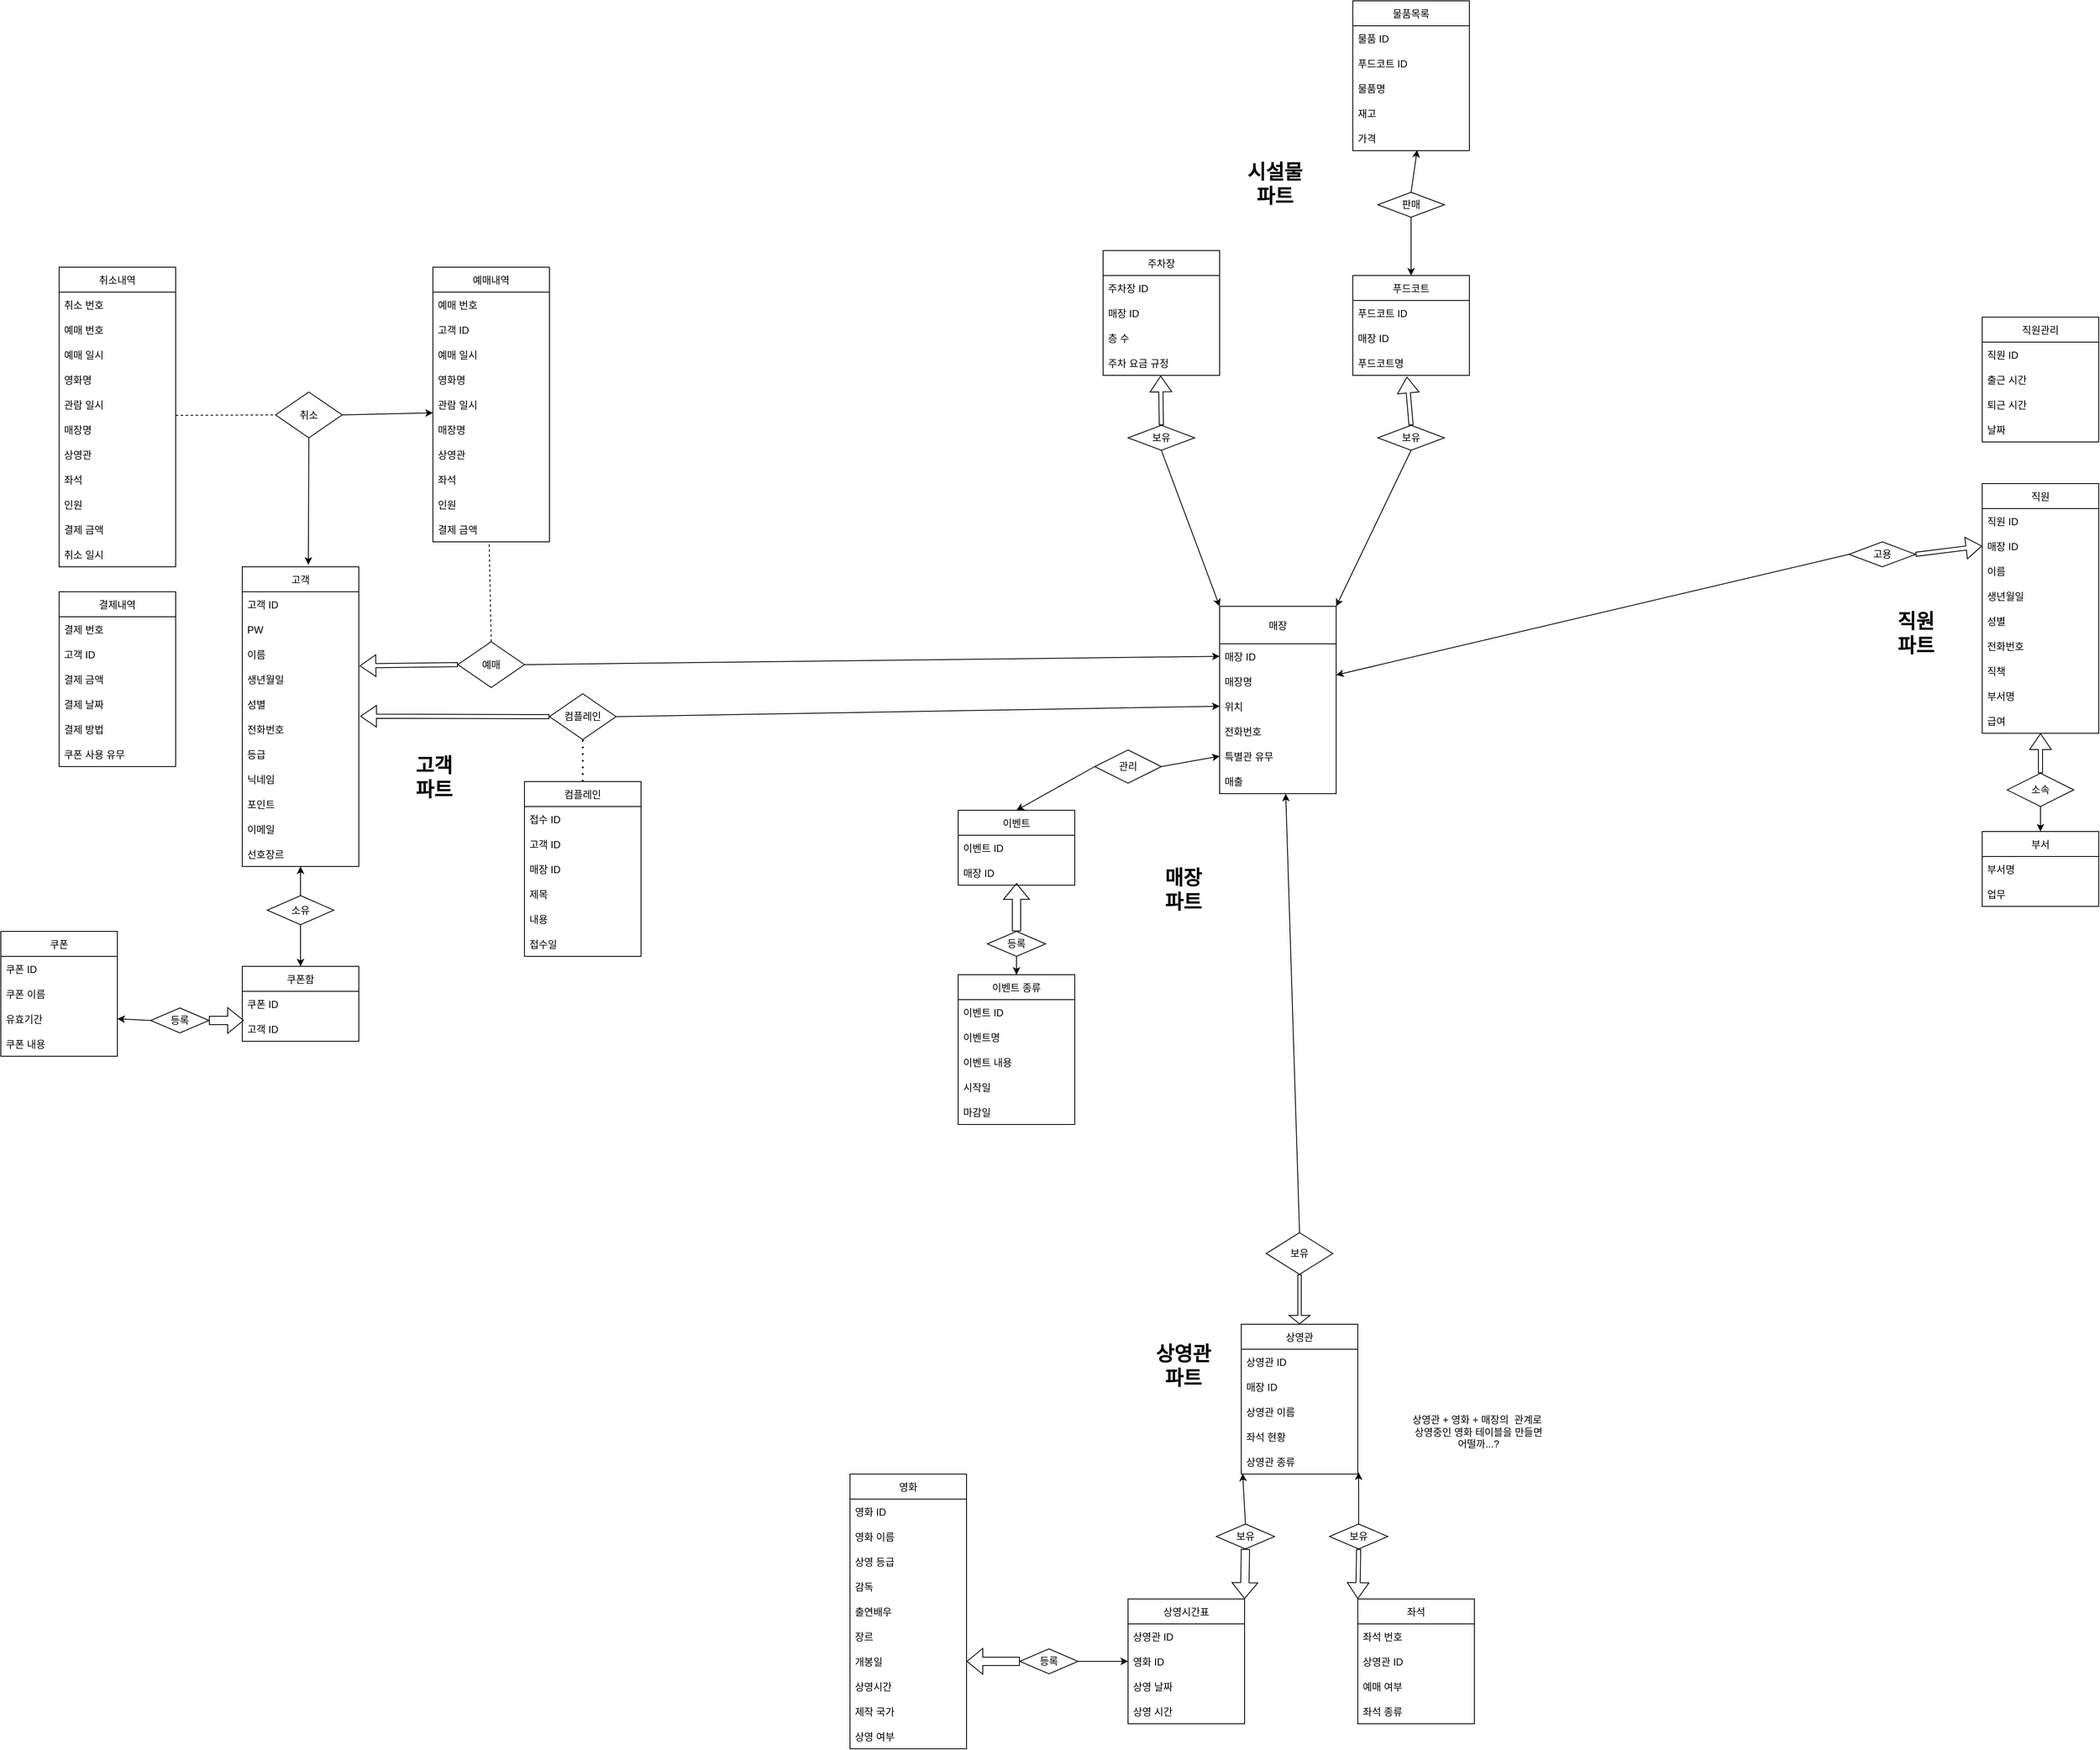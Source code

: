 <mxfile version="15.5.6" type="github" pages="2">
  <diagram id="wl7NIfgXZob2GiVpN4U7" name="E-R">
    <mxGraphModel dx="1662" dy="754" grid="1" gridSize="10" guides="1" tooltips="1" connect="1" arrows="1" fold="1" page="1" pageScale="1" pageWidth="1654" pageHeight="2336" math="0" shadow="0">
      <root>
        <mxCell id="0" />
        <mxCell id="1" parent="0" />
        <mxCell id="WYWjUhm8YObNl2KhzV3R-1" value="취소내역" style="swimlane;fontStyle=0;childLayout=stackLayout;horizontal=1;startSize=30;horizontalStack=0;resizeParent=1;resizeParentMax=0;resizeLast=0;collapsible=1;marginBottom=0;" parent="1" vertex="1">
          <mxGeometry x="500" y="340" width="140" height="360" as="geometry" />
        </mxCell>
        <mxCell id="WYWjUhm8YObNl2KhzV3R-2" value="취소 번호" style="text;strokeColor=none;fillColor=none;align=left;verticalAlign=middle;spacingLeft=4;spacingRight=4;overflow=hidden;points=[[0,0.5],[1,0.5]];portConstraint=eastwest;rotatable=0;" parent="WYWjUhm8YObNl2KhzV3R-1" vertex="1">
          <mxGeometry y="30" width="140" height="30" as="geometry" />
        </mxCell>
        <mxCell id="eux5ETpcmqmiEMaok0SH-27" value="예매 번호" style="text;strokeColor=none;fillColor=none;align=left;verticalAlign=middle;spacingLeft=4;spacingRight=4;overflow=hidden;points=[[0,0.5],[1,0.5]];portConstraint=eastwest;rotatable=0;" parent="WYWjUhm8YObNl2KhzV3R-1" vertex="1">
          <mxGeometry y="60" width="140" height="30" as="geometry" />
        </mxCell>
        <mxCell id="eux5ETpcmqmiEMaok0SH-30" value="예매 일시" style="text;strokeColor=none;fillColor=none;align=left;verticalAlign=middle;spacingLeft=4;spacingRight=4;overflow=hidden;points=[[0,0.5],[1,0.5]];portConstraint=eastwest;rotatable=0;" parent="WYWjUhm8YObNl2KhzV3R-1" vertex="1">
          <mxGeometry y="90" width="140" height="30" as="geometry" />
        </mxCell>
        <mxCell id="zI3FBDW7Pap5S3CXbZqt-8" value="영화명" style="text;strokeColor=none;fillColor=none;align=left;verticalAlign=middle;spacingLeft=4;spacingRight=4;overflow=hidden;points=[[0,0.5],[1,0.5]];portConstraint=eastwest;rotatable=0;" parent="WYWjUhm8YObNl2KhzV3R-1" vertex="1">
          <mxGeometry y="120" width="140" height="30" as="geometry" />
        </mxCell>
        <mxCell id="zI3FBDW7Pap5S3CXbZqt-7" value="관람 일시" style="text;strokeColor=none;fillColor=none;align=left;verticalAlign=middle;spacingLeft=4;spacingRight=4;overflow=hidden;points=[[0,0.5],[1,0.5]];portConstraint=eastwest;rotatable=0;" parent="WYWjUhm8YObNl2KhzV3R-1" vertex="1">
          <mxGeometry y="150" width="140" height="30" as="geometry" />
        </mxCell>
        <mxCell id="cKguODEbhtYFb7qhuA4d-13" value="매장명" style="text;strokeColor=none;fillColor=none;align=left;verticalAlign=middle;spacingLeft=4;spacingRight=4;overflow=hidden;points=[[0,0.5],[1,0.5]];portConstraint=eastwest;rotatable=0;" parent="WYWjUhm8YObNl2KhzV3R-1" vertex="1">
          <mxGeometry y="180" width="140" height="30" as="geometry" />
        </mxCell>
        <mxCell id="eux5ETpcmqmiEMaok0SH-32" value="상영관" style="text;strokeColor=none;fillColor=none;align=left;verticalAlign=middle;spacingLeft=4;spacingRight=4;overflow=hidden;points=[[0,0.5],[1,0.5]];portConstraint=eastwest;rotatable=0;" parent="WYWjUhm8YObNl2KhzV3R-1" vertex="1">
          <mxGeometry y="210" width="140" height="30" as="geometry" />
        </mxCell>
        <mxCell id="eux5ETpcmqmiEMaok0SH-31" value="좌석" style="text;strokeColor=none;fillColor=none;align=left;verticalAlign=middle;spacingLeft=4;spacingRight=4;overflow=hidden;points=[[0,0.5],[1,0.5]];portConstraint=eastwest;rotatable=0;" parent="WYWjUhm8YObNl2KhzV3R-1" vertex="1">
          <mxGeometry y="240" width="140" height="30" as="geometry" />
        </mxCell>
        <mxCell id="zI3FBDW7Pap5S3CXbZqt-5" value="인원" style="text;strokeColor=none;fillColor=none;align=left;verticalAlign=middle;spacingLeft=4;spacingRight=4;overflow=hidden;points=[[0,0.5],[1,0.5]];portConstraint=eastwest;rotatable=0;" parent="WYWjUhm8YObNl2KhzV3R-1" vertex="1">
          <mxGeometry y="270" width="140" height="30" as="geometry" />
        </mxCell>
        <mxCell id="zI3FBDW7Pap5S3CXbZqt-4" value="결제 금액" style="text;strokeColor=none;fillColor=none;align=left;verticalAlign=middle;spacingLeft=4;spacingRight=4;overflow=hidden;points=[[0,0.5],[1,0.5]];portConstraint=eastwest;rotatable=0;" parent="WYWjUhm8YObNl2KhzV3R-1" vertex="1">
          <mxGeometry y="300" width="140" height="30" as="geometry" />
        </mxCell>
        <mxCell id="eux5ETpcmqmiEMaok0SH-33" value="취소 일시" style="text;strokeColor=none;fillColor=none;align=left;verticalAlign=middle;spacingLeft=4;spacingRight=4;overflow=hidden;points=[[0,0.5],[1,0.5]];portConstraint=eastwest;rotatable=0;" parent="WYWjUhm8YObNl2KhzV3R-1" vertex="1">
          <mxGeometry y="330" width="140" height="30" as="geometry" />
        </mxCell>
        <mxCell id="WYWjUhm8YObNl2KhzV3R-15" value="영화" style="swimlane;fontStyle=0;childLayout=stackLayout;horizontal=1;startSize=30;horizontalStack=0;resizeParent=1;resizeParentMax=0;resizeLast=0;collapsible=1;marginBottom=0;" parent="1" vertex="1">
          <mxGeometry x="1450" y="1790" width="140" height="330" as="geometry" />
        </mxCell>
        <mxCell id="WYWjUhm8YObNl2KhzV3R-16" value="영화 ID" style="text;strokeColor=none;fillColor=none;align=left;verticalAlign=middle;spacingLeft=4;spacingRight=4;overflow=hidden;points=[[0,0.5],[1,0.5]];portConstraint=eastwest;rotatable=0;" parent="WYWjUhm8YObNl2KhzV3R-15" vertex="1">
          <mxGeometry y="30" width="140" height="30" as="geometry" />
        </mxCell>
        <mxCell id="WYWjUhm8YObNl2KhzV3R-17" value="영화 이름" style="text;strokeColor=none;fillColor=none;align=left;verticalAlign=middle;spacingLeft=4;spacingRight=4;overflow=hidden;points=[[0,0.5],[1,0.5]];portConstraint=eastwest;rotatable=0;" parent="WYWjUhm8YObNl2KhzV3R-15" vertex="1">
          <mxGeometry y="60" width="140" height="30" as="geometry" />
        </mxCell>
        <mxCell id="WYWjUhm8YObNl2KhzV3R-18" value="상영 등급" style="text;strokeColor=none;fillColor=none;align=left;verticalAlign=middle;spacingLeft=4;spacingRight=4;overflow=hidden;points=[[0,0.5],[1,0.5]];portConstraint=eastwest;rotatable=0;" parent="WYWjUhm8YObNl2KhzV3R-15" vertex="1">
          <mxGeometry y="90" width="140" height="30" as="geometry" />
        </mxCell>
        <mxCell id="WYWjUhm8YObNl2KhzV3R-19" value="감독" style="text;strokeColor=none;fillColor=none;align=left;verticalAlign=middle;spacingLeft=4;spacingRight=4;overflow=hidden;points=[[0,0.5],[1,0.5]];portConstraint=eastwest;rotatable=0;" parent="WYWjUhm8YObNl2KhzV3R-15" vertex="1">
          <mxGeometry y="120" width="140" height="30" as="geometry" />
        </mxCell>
        <mxCell id="WYWjUhm8YObNl2KhzV3R-126" value="출연배우" style="text;strokeColor=none;fillColor=none;align=left;verticalAlign=middle;spacingLeft=4;spacingRight=4;overflow=hidden;points=[[0,0.5],[1,0.5]];portConstraint=eastwest;rotatable=0;" parent="WYWjUhm8YObNl2KhzV3R-15" vertex="1">
          <mxGeometry y="150" width="140" height="30" as="geometry" />
        </mxCell>
        <mxCell id="WYWjUhm8YObNl2KhzV3R-21" value="장르" style="text;strokeColor=none;fillColor=none;align=left;verticalAlign=middle;spacingLeft=4;spacingRight=4;overflow=hidden;points=[[0,0.5],[1,0.5]];portConstraint=eastwest;rotatable=0;" parent="WYWjUhm8YObNl2KhzV3R-15" vertex="1">
          <mxGeometry y="180" width="140" height="30" as="geometry" />
        </mxCell>
        <mxCell id="0jpGqaHGPof7GPKdyG1Q-2" value="개봉일" style="text;strokeColor=none;fillColor=none;align=left;verticalAlign=middle;spacingLeft=4;spacingRight=4;overflow=hidden;points=[[0,0.5],[1,0.5]];portConstraint=eastwest;rotatable=0;" parent="WYWjUhm8YObNl2KhzV3R-15" vertex="1">
          <mxGeometry y="210" width="140" height="30" as="geometry" />
        </mxCell>
        <mxCell id="0jpGqaHGPof7GPKdyG1Q-3" value="상영시간" style="text;strokeColor=none;fillColor=none;align=left;verticalAlign=middle;spacingLeft=4;spacingRight=4;overflow=hidden;points=[[0,0.5],[1,0.5]];portConstraint=eastwest;rotatable=0;" parent="WYWjUhm8YObNl2KhzV3R-15" vertex="1">
          <mxGeometry y="240" width="140" height="30" as="geometry" />
        </mxCell>
        <mxCell id="0jpGqaHGPof7GPKdyG1Q-4" value="제작 국가" style="text;strokeColor=none;fillColor=none;align=left;verticalAlign=middle;spacingLeft=4;spacingRight=4;overflow=hidden;points=[[0,0.5],[1,0.5]];portConstraint=eastwest;rotatable=0;" parent="WYWjUhm8YObNl2KhzV3R-15" vertex="1">
          <mxGeometry y="270" width="140" height="30" as="geometry" />
        </mxCell>
        <mxCell id="AJYPJxhGgQch8o5Ft-p9-5" value="상영 여부" style="text;strokeColor=none;fillColor=none;align=left;verticalAlign=middle;spacingLeft=4;spacingRight=4;overflow=hidden;points=[[0,0.5],[1,0.5]];portConstraint=eastwest;rotatable=0;" parent="WYWjUhm8YObNl2KhzV3R-15" vertex="1">
          <mxGeometry y="300" width="140" height="30" as="geometry" />
        </mxCell>
        <mxCell id="WYWjUhm8YObNl2KhzV3R-25" value="예매" style="shape=rhombus;perimeter=rhombusPerimeter;whiteSpace=wrap;html=1;align=center;" parent="1" vertex="1">
          <mxGeometry x="979" y="790" width="80" height="55" as="geometry" />
        </mxCell>
        <mxCell id="WYWjUhm8YObNl2KhzV3R-35" value="취소" style="shape=rhombus;perimeter=rhombusPerimeter;whiteSpace=wrap;html=1;align=center;" parent="1" vertex="1">
          <mxGeometry x="760" y="490" width="80" height="55" as="geometry" />
        </mxCell>
        <mxCell id="WYWjUhm8YObNl2KhzV3R-42" value="상영시간표" style="swimlane;fontStyle=0;childLayout=stackLayout;horizontal=1;startSize=30;horizontalStack=0;resizeParent=1;resizeParentMax=0;resizeLast=0;collapsible=1;marginBottom=0;" parent="1" vertex="1">
          <mxGeometry x="1784" y="1940" width="140" height="150" as="geometry">
            <mxRectangle x="1784" y="1940" width="90" height="30" as="alternateBounds" />
          </mxGeometry>
        </mxCell>
        <mxCell id="WYWjUhm8YObNl2KhzV3R-44" value="상영관 ID" style="text;strokeColor=none;fillColor=none;align=left;verticalAlign=middle;spacingLeft=4;spacingRight=4;overflow=hidden;points=[[0,0.5],[1,0.5]];portConstraint=eastwest;rotatable=0;" parent="WYWjUhm8YObNl2KhzV3R-42" vertex="1">
          <mxGeometry y="30" width="140" height="30" as="geometry" />
        </mxCell>
        <mxCell id="WYWjUhm8YObNl2KhzV3R-45" value="영화 ID" style="text;strokeColor=none;fillColor=none;align=left;verticalAlign=middle;spacingLeft=4;spacingRight=4;overflow=hidden;points=[[0,0.5],[1,0.5]];portConstraint=eastwest;rotatable=0;" parent="WYWjUhm8YObNl2KhzV3R-42" vertex="1">
          <mxGeometry y="60" width="140" height="30" as="geometry" />
        </mxCell>
        <mxCell id="WYWjUhm8YObNl2KhzV3R-46" value="상영 날짜" style="text;strokeColor=none;fillColor=none;align=left;verticalAlign=middle;spacingLeft=4;spacingRight=4;overflow=hidden;points=[[0,0.5],[1,0.5]];portConstraint=eastwest;rotatable=0;" parent="WYWjUhm8YObNl2KhzV3R-42" vertex="1">
          <mxGeometry y="90" width="140" height="30" as="geometry" />
        </mxCell>
        <mxCell id="WYWjUhm8YObNl2KhzV3R-47" value="상영 시간" style="text;strokeColor=none;fillColor=none;align=left;verticalAlign=middle;spacingLeft=4;spacingRight=4;overflow=hidden;points=[[0,0.5],[1,0.5]];portConstraint=eastwest;rotatable=0;" parent="WYWjUhm8YObNl2KhzV3R-42" vertex="1">
          <mxGeometry y="120" width="140" height="30" as="geometry" />
        </mxCell>
        <mxCell id="WYWjUhm8YObNl2KhzV3R-49" value="상영관" style="swimlane;fontStyle=0;childLayout=stackLayout;horizontal=1;startSize=30;horizontalStack=0;resizeParent=1;resizeParentMax=0;resizeLast=0;collapsible=1;marginBottom=0;" parent="1" vertex="1">
          <mxGeometry x="1920" y="1610" width="140" height="180" as="geometry" />
        </mxCell>
        <mxCell id="WYWjUhm8YObNl2KhzV3R-50" value="상영관 ID" style="text;strokeColor=none;fillColor=none;align=left;verticalAlign=middle;spacingLeft=4;spacingRight=4;overflow=hidden;points=[[0,0.5],[1,0.5]];portConstraint=eastwest;rotatable=0;" parent="WYWjUhm8YObNl2KhzV3R-49" vertex="1">
          <mxGeometry y="30" width="140" height="30" as="geometry" />
        </mxCell>
        <mxCell id="WYWjUhm8YObNl2KhzV3R-51" value="매장 ID" style="text;strokeColor=none;fillColor=none;align=left;verticalAlign=middle;spacingLeft=4;spacingRight=4;overflow=hidden;points=[[0,0.5],[1,0.5]];portConstraint=eastwest;rotatable=0;" parent="WYWjUhm8YObNl2KhzV3R-49" vertex="1">
          <mxGeometry y="60" width="140" height="30" as="geometry" />
        </mxCell>
        <mxCell id="WYWjUhm8YObNl2KhzV3R-53" value="상영관 이름" style="text;strokeColor=none;fillColor=none;align=left;verticalAlign=middle;spacingLeft=4;spacingRight=4;overflow=hidden;points=[[0,0.5],[1,0.5]];portConstraint=eastwest;rotatable=0;" parent="WYWjUhm8YObNl2KhzV3R-49" vertex="1">
          <mxGeometry y="90" width="140" height="30" as="geometry" />
        </mxCell>
        <mxCell id="cKguODEbhtYFb7qhuA4d-14" value="좌석 현황" style="text;strokeColor=none;fillColor=none;align=left;verticalAlign=middle;spacingLeft=4;spacingRight=4;overflow=hidden;points=[[0,0.5],[1,0.5]];portConstraint=eastwest;rotatable=0;" parent="WYWjUhm8YObNl2KhzV3R-49" vertex="1">
          <mxGeometry y="120" width="140" height="30" as="geometry" />
        </mxCell>
        <mxCell id="2ric9XNbPDOC2nrLQo_Z-3" value="상영관 종류" style="text;strokeColor=none;fillColor=none;align=left;verticalAlign=middle;spacingLeft=4;spacingRight=4;overflow=hidden;points=[[0,0.5],[1,0.5]];portConstraint=eastwest;rotatable=0;" parent="WYWjUhm8YObNl2KhzV3R-49" vertex="1">
          <mxGeometry y="150" width="140" height="30" as="geometry" />
        </mxCell>
        <mxCell id="WYWjUhm8YObNl2KhzV3R-62" value="매장" style="swimlane;fontStyle=0;childLayout=stackLayout;horizontal=1;startSize=45;horizontalStack=0;resizeParent=1;resizeParentMax=0;resizeLast=0;collapsible=1;marginBottom=0;" parent="1" vertex="1">
          <mxGeometry x="1894" y="747.5" width="140" height="225" as="geometry" />
        </mxCell>
        <mxCell id="WYWjUhm8YObNl2KhzV3R-63" value="매장 ID" style="text;strokeColor=none;fillColor=none;align=left;verticalAlign=middle;spacingLeft=4;spacingRight=4;overflow=hidden;points=[[0,0.5],[1,0.5]];portConstraint=eastwest;rotatable=0;" parent="WYWjUhm8YObNl2KhzV3R-62" vertex="1">
          <mxGeometry y="45" width="140" height="30" as="geometry" />
        </mxCell>
        <mxCell id="WYWjUhm8YObNl2KhzV3R-64" value="매장명" style="text;strokeColor=none;fillColor=none;align=left;verticalAlign=middle;spacingLeft=4;spacingRight=4;overflow=hidden;points=[[0,0.5],[1,0.5]];portConstraint=eastwest;rotatable=0;" parent="WYWjUhm8YObNl2KhzV3R-62" vertex="1">
          <mxGeometry y="75" width="140" height="30" as="geometry" />
        </mxCell>
        <mxCell id="WYWjUhm8YObNl2KhzV3R-67" value="위치" style="text;strokeColor=none;fillColor=none;align=left;verticalAlign=middle;spacingLeft=4;spacingRight=4;overflow=hidden;points=[[0,0.5],[1,0.5]];portConstraint=eastwest;rotatable=0;" parent="WYWjUhm8YObNl2KhzV3R-62" vertex="1">
          <mxGeometry y="105" width="140" height="30" as="geometry" />
        </mxCell>
        <mxCell id="WYWjUhm8YObNl2KhzV3R-68" value="전화번호" style="text;strokeColor=none;fillColor=none;align=left;verticalAlign=middle;spacingLeft=4;spacingRight=4;overflow=hidden;points=[[0,0.5],[1,0.5]];portConstraint=eastwest;rotatable=0;" parent="WYWjUhm8YObNl2KhzV3R-62" vertex="1">
          <mxGeometry y="135" width="140" height="30" as="geometry" />
        </mxCell>
        <mxCell id="eux5ETpcmqmiEMaok0SH-3" value="특별관 유무" style="text;strokeColor=none;fillColor=none;align=left;verticalAlign=middle;spacingLeft=4;spacingRight=4;overflow=hidden;points=[[0,0.5],[1,0.5]];portConstraint=eastwest;rotatable=0;" parent="WYWjUhm8YObNl2KhzV3R-62" vertex="1">
          <mxGeometry y="165" width="140" height="30" as="geometry" />
        </mxCell>
        <mxCell id="eux5ETpcmqmiEMaok0SH-7" value="매출" style="text;strokeColor=none;fillColor=none;align=left;verticalAlign=middle;spacingLeft=4;spacingRight=4;overflow=hidden;points=[[0,0.5],[1,0.5]];portConstraint=eastwest;rotatable=0;" parent="WYWjUhm8YObNl2KhzV3R-62" vertex="1">
          <mxGeometry y="195" width="140" height="30" as="geometry" />
        </mxCell>
        <mxCell id="WYWjUhm8YObNl2KhzV3R-72" value="직원" style="swimlane;fontStyle=0;childLayout=stackLayout;horizontal=1;startSize=30;horizontalStack=0;resizeParent=1;resizeParentMax=0;resizeLast=0;collapsible=1;marginBottom=0;" parent="1" vertex="1">
          <mxGeometry x="2810" y="600" width="140" height="300" as="geometry" />
        </mxCell>
        <mxCell id="WYWjUhm8YObNl2KhzV3R-73" value="직원 ID" style="text;strokeColor=none;fillColor=none;align=left;verticalAlign=middle;spacingLeft=4;spacingRight=4;overflow=hidden;points=[[0,0.5],[1,0.5]];portConstraint=eastwest;rotatable=0;" parent="WYWjUhm8YObNl2KhzV3R-72" vertex="1">
          <mxGeometry y="30" width="140" height="30" as="geometry" />
        </mxCell>
        <mxCell id="eux5ETpcmqmiEMaok0SH-66" value="매장 ID" style="text;strokeColor=none;fillColor=none;align=left;verticalAlign=middle;spacingLeft=4;spacingRight=4;overflow=hidden;points=[[0,0.5],[1,0.5]];portConstraint=eastwest;rotatable=0;" parent="WYWjUhm8YObNl2KhzV3R-72" vertex="1">
          <mxGeometry y="60" width="140" height="30" as="geometry" />
        </mxCell>
        <mxCell id="WYWjUhm8YObNl2KhzV3R-74" value="이름" style="text;strokeColor=none;fillColor=none;align=left;verticalAlign=middle;spacingLeft=4;spacingRight=4;overflow=hidden;points=[[0,0.5],[1,0.5]];portConstraint=eastwest;rotatable=0;" parent="WYWjUhm8YObNl2KhzV3R-72" vertex="1">
          <mxGeometry y="90" width="140" height="30" as="geometry" />
        </mxCell>
        <mxCell id="eux5ETpcmqmiEMaok0SH-64" value="생년월일" style="text;strokeColor=none;fillColor=none;align=left;verticalAlign=middle;spacingLeft=4;spacingRight=4;overflow=hidden;points=[[0,0.5],[1,0.5]];portConstraint=eastwest;rotatable=0;" parent="WYWjUhm8YObNl2KhzV3R-72" vertex="1">
          <mxGeometry y="120" width="140" height="30" as="geometry" />
        </mxCell>
        <mxCell id="WYWjUhm8YObNl2KhzV3R-75" value="성별" style="text;strokeColor=none;fillColor=none;align=left;verticalAlign=middle;spacingLeft=4;spacingRight=4;overflow=hidden;points=[[0,0.5],[1,0.5]];portConstraint=eastwest;rotatable=0;" parent="WYWjUhm8YObNl2KhzV3R-72" vertex="1">
          <mxGeometry y="150" width="140" height="30" as="geometry" />
        </mxCell>
        <mxCell id="eux5ETpcmqmiEMaok0SH-65" value="전화번호" style="text;strokeColor=none;fillColor=none;align=left;verticalAlign=middle;spacingLeft=4;spacingRight=4;overflow=hidden;points=[[0,0.5],[1,0.5]];portConstraint=eastwest;rotatable=0;" parent="WYWjUhm8YObNl2KhzV3R-72" vertex="1">
          <mxGeometry y="180" width="140" height="30" as="geometry" />
        </mxCell>
        <mxCell id="WYWjUhm8YObNl2KhzV3R-78" value="직책" style="text;strokeColor=none;fillColor=none;align=left;verticalAlign=middle;spacingLeft=4;spacingRight=4;overflow=hidden;points=[[0,0.5],[1,0.5]];portConstraint=eastwest;rotatable=0;" parent="WYWjUhm8YObNl2KhzV3R-72" vertex="1">
          <mxGeometry y="210" width="140" height="30" as="geometry" />
        </mxCell>
        <mxCell id="WYWjUhm8YObNl2KhzV3R-80" value="부서명" style="text;strokeColor=none;fillColor=none;align=left;verticalAlign=middle;spacingLeft=4;spacingRight=4;overflow=hidden;points=[[0,0.5],[1,0.5]];portConstraint=eastwest;rotatable=0;" parent="WYWjUhm8YObNl2KhzV3R-72" vertex="1">
          <mxGeometry y="240" width="140" height="30" as="geometry" />
        </mxCell>
        <mxCell id="WYWjUhm8YObNl2KhzV3R-81" value="급여" style="text;strokeColor=none;fillColor=none;align=left;verticalAlign=middle;spacingLeft=4;spacingRight=4;overflow=hidden;points=[[0,0.5],[1,0.5]];portConstraint=eastwest;rotatable=0;" parent="WYWjUhm8YObNl2KhzV3R-72" vertex="1">
          <mxGeometry y="270" width="140" height="30" as="geometry" />
        </mxCell>
        <mxCell id="WYWjUhm8YObNl2KhzV3R-83" value="부서" style="swimlane;fontStyle=0;childLayout=stackLayout;horizontal=1;startSize=30;horizontalStack=0;resizeParent=1;resizeParentMax=0;resizeLast=0;collapsible=1;marginBottom=0;" parent="1" vertex="1">
          <mxGeometry x="2810" y="1018" width="140" height="90" as="geometry" />
        </mxCell>
        <mxCell id="WYWjUhm8YObNl2KhzV3R-84" value="부서명" style="text;strokeColor=none;fillColor=none;align=left;verticalAlign=middle;spacingLeft=4;spacingRight=4;overflow=hidden;points=[[0,0.5],[1,0.5]];portConstraint=eastwest;rotatable=0;" parent="WYWjUhm8YObNl2KhzV3R-83" vertex="1">
          <mxGeometry y="30" width="140" height="30" as="geometry" />
        </mxCell>
        <mxCell id="WYWjUhm8YObNl2KhzV3R-85" value="업무" style="text;strokeColor=none;fillColor=none;align=left;verticalAlign=middle;spacingLeft=4;spacingRight=4;overflow=hidden;points=[[0,0.5],[1,0.5]];portConstraint=eastwest;rotatable=0;" parent="WYWjUhm8YObNl2KhzV3R-83" vertex="1">
          <mxGeometry y="60" width="140" height="30" as="geometry" />
        </mxCell>
        <mxCell id="WYWjUhm8YObNl2KhzV3R-86" value="직원관리" style="swimlane;fontStyle=0;childLayout=stackLayout;horizontal=1;startSize=30;horizontalStack=0;resizeParent=1;resizeParentMax=0;resizeLast=0;collapsible=1;marginBottom=0;" parent="1" vertex="1">
          <mxGeometry x="2810" y="400" width="140" height="150" as="geometry" />
        </mxCell>
        <mxCell id="WYWjUhm8YObNl2KhzV3R-87" value="직원 ID" style="text;strokeColor=none;fillColor=none;align=left;verticalAlign=middle;spacingLeft=4;spacingRight=4;overflow=hidden;points=[[0,0.5],[1,0.5]];portConstraint=eastwest;rotatable=0;" parent="WYWjUhm8YObNl2KhzV3R-86" vertex="1">
          <mxGeometry y="30" width="140" height="30" as="geometry" />
        </mxCell>
        <mxCell id="WYWjUhm8YObNl2KhzV3R-88" value="출근 시간" style="text;strokeColor=none;fillColor=none;align=left;verticalAlign=middle;spacingLeft=4;spacingRight=4;overflow=hidden;points=[[0,0.5],[1,0.5]];portConstraint=eastwest;rotatable=0;" parent="WYWjUhm8YObNl2KhzV3R-86" vertex="1">
          <mxGeometry y="60" width="140" height="30" as="geometry" />
        </mxCell>
        <mxCell id="WYWjUhm8YObNl2KhzV3R-92" value="퇴근 시간" style="text;strokeColor=none;fillColor=none;align=left;verticalAlign=middle;spacingLeft=4;spacingRight=4;overflow=hidden;points=[[0,0.5],[1,0.5]];portConstraint=eastwest;rotatable=0;" parent="WYWjUhm8YObNl2KhzV3R-86" vertex="1">
          <mxGeometry y="90" width="140" height="30" as="geometry" />
        </mxCell>
        <mxCell id="WYWjUhm8YObNl2KhzV3R-89" value="날짜" style="text;strokeColor=none;fillColor=none;align=left;verticalAlign=middle;spacingLeft=4;spacingRight=4;overflow=hidden;points=[[0,0.5],[1,0.5]];portConstraint=eastwest;rotatable=0;" parent="WYWjUhm8YObNl2KhzV3R-86" vertex="1">
          <mxGeometry y="120" width="140" height="30" as="geometry" />
        </mxCell>
        <mxCell id="WYWjUhm8YObNl2KhzV3R-121" value="이벤트" style="swimlane;fontStyle=0;childLayout=stackLayout;horizontal=1;startSize=30;horizontalStack=0;resizeParent=1;resizeParentMax=0;resizeLast=0;collapsible=1;marginBottom=0;" parent="1" vertex="1">
          <mxGeometry x="1580" y="992.5" width="140" height="90" as="geometry" />
        </mxCell>
        <mxCell id="WYWjUhm8YObNl2KhzV3R-122" value="이벤트 ID" style="text;strokeColor=none;fillColor=none;align=left;verticalAlign=middle;spacingLeft=4;spacingRight=4;overflow=hidden;points=[[0,0.5],[1,0.5]];portConstraint=eastwest;rotatable=0;" parent="WYWjUhm8YObNl2KhzV3R-121" vertex="1">
          <mxGeometry y="30" width="140" height="30" as="geometry" />
        </mxCell>
        <mxCell id="WYWjUhm8YObNl2KhzV3R-143" value="매장 ID" style="text;strokeColor=none;fillColor=none;align=left;verticalAlign=middle;spacingLeft=4;spacingRight=4;overflow=hidden;points=[[0,0.5],[1,0.5]];portConstraint=eastwest;rotatable=0;" parent="WYWjUhm8YObNl2KhzV3R-121" vertex="1">
          <mxGeometry y="60" width="140" height="30" as="geometry" />
        </mxCell>
        <mxCell id="WYWjUhm8YObNl2KhzV3R-134" value="좌석" style="swimlane;fontStyle=0;childLayout=stackLayout;horizontal=1;startSize=30;horizontalStack=0;resizeParent=1;resizeParentMax=0;resizeLast=0;collapsible=1;marginBottom=0;" parent="1" vertex="1">
          <mxGeometry x="2060" y="1940" width="140" height="150" as="geometry" />
        </mxCell>
        <mxCell id="WYWjUhm8YObNl2KhzV3R-135" value="좌석 번호" style="text;strokeColor=none;fillColor=none;align=left;verticalAlign=middle;spacingLeft=4;spacingRight=4;overflow=hidden;points=[[0,0.5],[1,0.5]];portConstraint=eastwest;rotatable=0;" parent="WYWjUhm8YObNl2KhzV3R-134" vertex="1">
          <mxGeometry y="30" width="140" height="30" as="geometry" />
        </mxCell>
        <mxCell id="eux5ETpcmqmiEMaok0SH-1" value="상영관 ID" style="text;strokeColor=none;fillColor=none;align=left;verticalAlign=middle;spacingLeft=4;spacingRight=4;overflow=hidden;points=[[0,0.5],[1,0.5]];portConstraint=eastwest;rotatable=0;" parent="WYWjUhm8YObNl2KhzV3R-134" vertex="1">
          <mxGeometry y="60" width="140" height="30" as="geometry" />
        </mxCell>
        <mxCell id="WYWjUhm8YObNl2KhzV3R-120" value="예매 여부" style="text;strokeColor=none;fillColor=none;align=left;verticalAlign=middle;spacingLeft=4;spacingRight=4;overflow=hidden;points=[[0,0.5],[1,0.5]];portConstraint=eastwest;rotatable=0;" parent="WYWjUhm8YObNl2KhzV3R-134" vertex="1">
          <mxGeometry y="90" width="140" height="30" as="geometry" />
        </mxCell>
        <mxCell id="eux5ETpcmqmiEMaok0SH-4" value="좌석 종류" style="text;strokeColor=none;fillColor=none;align=left;verticalAlign=middle;spacingLeft=4;spacingRight=4;overflow=hidden;points=[[0,0.5],[1,0.5]];portConstraint=eastwest;rotatable=0;" parent="WYWjUhm8YObNl2KhzV3R-134" vertex="1">
          <mxGeometry y="120" width="140" height="30" as="geometry" />
        </mxCell>
        <mxCell id="RoAabJP-WERvAbmFDm9a-14" value="고객" style="swimlane;fontStyle=0;childLayout=stackLayout;horizontal=1;startSize=30;horizontalStack=0;resizeParent=1;resizeParentMax=0;resizeLast=0;collapsible=1;marginBottom=0;" parent="1" vertex="1">
          <mxGeometry x="720" y="700" width="140" height="360" as="geometry" />
        </mxCell>
        <mxCell id="RoAabJP-WERvAbmFDm9a-15" value="고객 ID " style="text;strokeColor=none;fillColor=none;align=left;verticalAlign=middle;spacingLeft=4;spacingRight=4;overflow=hidden;points=[[0,0.5],[1,0.5]];portConstraint=eastwest;rotatable=0;" parent="RoAabJP-WERvAbmFDm9a-14" vertex="1">
          <mxGeometry y="30" width="140" height="30" as="geometry" />
        </mxCell>
        <mxCell id="RoAabJP-WERvAbmFDm9a-16" value="PW" style="text;strokeColor=none;fillColor=none;align=left;verticalAlign=middle;spacingLeft=4;spacingRight=4;overflow=hidden;points=[[0,0.5],[1,0.5]];portConstraint=eastwest;rotatable=0;" parent="RoAabJP-WERvAbmFDm9a-14" vertex="1">
          <mxGeometry y="60" width="140" height="30" as="geometry" />
        </mxCell>
        <mxCell id="RoAabJP-WERvAbmFDm9a-17" value="이름    " style="text;strokeColor=none;fillColor=none;align=left;verticalAlign=middle;spacingLeft=4;spacingRight=4;overflow=hidden;points=[[0,0.5],[1,0.5]];portConstraint=eastwest;rotatable=0;" parent="RoAabJP-WERvAbmFDm9a-14" vertex="1">
          <mxGeometry y="90" width="140" height="30" as="geometry" />
        </mxCell>
        <mxCell id="RoAabJP-WERvAbmFDm9a-18" value="생년월일" style="text;strokeColor=none;fillColor=none;align=left;verticalAlign=middle;spacingLeft=4;spacingRight=4;overflow=hidden;points=[[0,0.5],[1,0.5]];portConstraint=eastwest;rotatable=0;" parent="RoAabJP-WERvAbmFDm9a-14" vertex="1">
          <mxGeometry y="120" width="140" height="30" as="geometry" />
        </mxCell>
        <mxCell id="RoAabJP-WERvAbmFDm9a-19" value="성별" style="text;strokeColor=none;fillColor=none;align=left;verticalAlign=middle;spacingLeft=4;spacingRight=4;overflow=hidden;points=[[0,0.5],[1,0.5]];portConstraint=eastwest;rotatable=0;" parent="RoAabJP-WERvAbmFDm9a-14" vertex="1">
          <mxGeometry y="150" width="140" height="30" as="geometry" />
        </mxCell>
        <mxCell id="RoAabJP-WERvAbmFDm9a-20" value="전화번호" style="text;strokeColor=none;fillColor=none;align=left;verticalAlign=middle;spacingLeft=4;spacingRight=4;overflow=hidden;points=[[0,0.5],[1,0.5]];portConstraint=eastwest;rotatable=0;" parent="RoAabJP-WERvAbmFDm9a-14" vertex="1">
          <mxGeometry y="180" width="140" height="30" as="geometry" />
        </mxCell>
        <mxCell id="RoAabJP-WERvAbmFDm9a-21" value="등급" style="text;strokeColor=none;fillColor=none;align=left;verticalAlign=middle;spacingLeft=4;spacingRight=4;overflow=hidden;points=[[0,0.5],[1,0.5]];portConstraint=eastwest;rotatable=0;" parent="RoAabJP-WERvAbmFDm9a-14" vertex="1">
          <mxGeometry y="210" width="140" height="30" as="geometry" />
        </mxCell>
        <mxCell id="RoAabJP-WERvAbmFDm9a-22" value="닉네임" style="text;strokeColor=none;fillColor=none;align=left;verticalAlign=middle;spacingLeft=4;spacingRight=4;overflow=hidden;points=[[0,0.5],[1,0.5]];portConstraint=eastwest;rotatable=0;" parent="RoAabJP-WERvAbmFDm9a-14" vertex="1">
          <mxGeometry y="240" width="140" height="30" as="geometry" />
        </mxCell>
        <mxCell id="RoAabJP-WERvAbmFDm9a-24" value="포인트" style="text;strokeColor=none;fillColor=none;align=left;verticalAlign=middle;spacingLeft=4;spacingRight=4;overflow=hidden;points=[[0,0.5],[1,0.5]];portConstraint=eastwest;rotatable=0;" parent="RoAabJP-WERvAbmFDm9a-14" vertex="1">
          <mxGeometry y="270" width="140" height="30" as="geometry" />
        </mxCell>
        <mxCell id="RoAabJP-WERvAbmFDm9a-25" value="이메일" style="text;strokeColor=none;fillColor=none;align=left;verticalAlign=middle;spacingLeft=4;spacingRight=4;overflow=hidden;points=[[0,0.5],[1,0.5]];portConstraint=eastwest;rotatable=0;" parent="RoAabJP-WERvAbmFDm9a-14" vertex="1">
          <mxGeometry y="300" width="140" height="30" as="geometry" />
        </mxCell>
        <mxCell id="eux5ETpcmqmiEMaok0SH-2" value="선호장르" style="text;strokeColor=none;fillColor=none;align=left;verticalAlign=middle;spacingLeft=4;spacingRight=4;overflow=hidden;points=[[0,0.5],[1,0.5]];portConstraint=eastwest;rotatable=0;" parent="RoAabJP-WERvAbmFDm9a-14" vertex="1">
          <mxGeometry y="330" width="140" height="30" as="geometry" />
        </mxCell>
        <mxCell id="WYWjUhm8YObNl2KhzV3R-149" value="푸드코트" style="swimlane;fontStyle=0;childLayout=stackLayout;horizontal=1;startSize=30;horizontalStack=0;resizeParent=1;resizeParentMax=0;resizeLast=0;collapsible=1;marginBottom=0;" parent="1" vertex="1">
          <mxGeometry x="2054" y="350" width="140" height="120" as="geometry" />
        </mxCell>
        <mxCell id="WYWjUhm8YObNl2KhzV3R-150" value="푸드코트 ID" style="text;strokeColor=none;fillColor=none;align=left;verticalAlign=middle;spacingLeft=4;spacingRight=4;overflow=hidden;points=[[0,0.5],[1,0.5]];portConstraint=eastwest;rotatable=0;" parent="WYWjUhm8YObNl2KhzV3R-149" vertex="1">
          <mxGeometry y="30" width="140" height="30" as="geometry" />
        </mxCell>
        <mxCell id="eux5ETpcmqmiEMaok0SH-105" value="매장 ID" style="text;strokeColor=none;fillColor=none;align=left;verticalAlign=middle;spacingLeft=4;spacingRight=4;overflow=hidden;points=[[0,0.5],[1,0.5]];portConstraint=eastwest;rotatable=0;" parent="WYWjUhm8YObNl2KhzV3R-149" vertex="1">
          <mxGeometry y="60" width="140" height="30" as="geometry" />
        </mxCell>
        <mxCell id="2ric9XNbPDOC2nrLQo_Z-4" value="푸드코트명" style="text;strokeColor=none;fillColor=none;align=left;verticalAlign=middle;spacingLeft=4;spacingRight=4;overflow=hidden;points=[[0,0.5],[1,0.5]];portConstraint=eastwest;rotatable=0;" parent="WYWjUhm8YObNl2KhzV3R-149" vertex="1">
          <mxGeometry y="90" width="140" height="30" as="geometry" />
        </mxCell>
        <mxCell id="cKguODEbhtYFb7qhuA4d-1" value="쿠폰함" style="swimlane;fontStyle=0;childLayout=stackLayout;horizontal=1;startSize=30;horizontalStack=0;resizeParent=1;resizeParentMax=0;resizeLast=0;collapsible=1;marginBottom=0;" parent="1" vertex="1">
          <mxGeometry x="720" y="1180" width="140" height="90" as="geometry" />
        </mxCell>
        <mxCell id="cKguODEbhtYFb7qhuA4d-2" value="쿠폰 ID" style="text;strokeColor=none;fillColor=none;align=left;verticalAlign=middle;spacingLeft=4;spacingRight=4;overflow=hidden;points=[[0,0.5],[1,0.5]];portConstraint=eastwest;rotatable=0;" parent="cKguODEbhtYFb7qhuA4d-1" vertex="1">
          <mxGeometry y="30" width="140" height="30" as="geometry" />
        </mxCell>
        <mxCell id="cKguODEbhtYFb7qhuA4d-5" value="고객 ID" style="text;strokeColor=none;fillColor=none;align=left;verticalAlign=middle;spacingLeft=4;spacingRight=4;overflow=hidden;points=[[0,0.5],[1,0.5]];portConstraint=eastwest;rotatable=0;" parent="cKguODEbhtYFb7qhuA4d-1" vertex="1">
          <mxGeometry y="60" width="140" height="30" as="geometry" />
        </mxCell>
        <mxCell id="gwUpILcomhVhb_27Gu5M-5" value="물품목록" style="swimlane;fontStyle=0;childLayout=stackLayout;horizontal=1;startSize=30;horizontalStack=0;resizeParent=1;resizeParentMax=0;resizeLast=0;collapsible=1;marginBottom=0;" parent="1" vertex="1">
          <mxGeometry x="2054" y="20" width="140" height="180" as="geometry" />
        </mxCell>
        <mxCell id="gwUpILcomhVhb_27Gu5M-6" value="물품 ID" style="text;strokeColor=none;fillColor=none;align=left;verticalAlign=middle;spacingLeft=4;spacingRight=4;overflow=hidden;points=[[0,0.5],[1,0.5]];portConstraint=eastwest;rotatable=0;" parent="gwUpILcomhVhb_27Gu5M-5" vertex="1">
          <mxGeometry y="30" width="140" height="30" as="geometry" />
        </mxCell>
        <mxCell id="2ric9XNbPDOC2nrLQo_Z-1" value="푸드코트 ID" style="text;strokeColor=none;fillColor=none;align=left;verticalAlign=middle;spacingLeft=4;spacingRight=4;overflow=hidden;points=[[0,0.5],[1,0.5]];portConstraint=eastwest;rotatable=0;" parent="gwUpILcomhVhb_27Gu5M-5" vertex="1">
          <mxGeometry y="60" width="140" height="30" as="geometry" />
        </mxCell>
        <mxCell id="gwUpILcomhVhb_27Gu5M-7" value="물품명" style="text;strokeColor=none;fillColor=none;align=left;verticalAlign=middle;spacingLeft=4;spacingRight=4;overflow=hidden;points=[[0,0.5],[1,0.5]];portConstraint=eastwest;rotatable=0;" parent="gwUpILcomhVhb_27Gu5M-5" vertex="1">
          <mxGeometry y="90" width="140" height="30" as="geometry" />
        </mxCell>
        <mxCell id="gwUpILcomhVhb_27Gu5M-8" value="재고" style="text;strokeColor=none;fillColor=none;align=left;verticalAlign=middle;spacingLeft=4;spacingRight=4;overflow=hidden;points=[[0,0.5],[1,0.5]];portConstraint=eastwest;rotatable=0;" parent="gwUpILcomhVhb_27Gu5M-5" vertex="1">
          <mxGeometry y="120" width="140" height="30" as="geometry" />
        </mxCell>
        <mxCell id="gwUpILcomhVhb_27Gu5M-9" value="가격" style="text;strokeColor=none;fillColor=none;align=left;verticalAlign=middle;spacingLeft=4;spacingRight=4;overflow=hidden;points=[[0,0.5],[1,0.5]];portConstraint=eastwest;rotatable=0;" parent="gwUpILcomhVhb_27Gu5M-5" vertex="1">
          <mxGeometry y="150" width="140" height="30" as="geometry" />
        </mxCell>
        <mxCell id="eux5ETpcmqmiEMaok0SH-8" value="주차장" style="swimlane;fontStyle=0;childLayout=stackLayout;horizontal=1;startSize=30;horizontalStack=0;resizeParent=1;resizeParentMax=0;resizeLast=0;collapsible=1;marginBottom=0;" parent="1" vertex="1">
          <mxGeometry x="1754" y="320" width="140" height="150" as="geometry" />
        </mxCell>
        <mxCell id="eux5ETpcmqmiEMaok0SH-9" value="주차장 ID" style="text;strokeColor=none;fillColor=none;align=left;verticalAlign=middle;spacingLeft=4;spacingRight=4;overflow=hidden;points=[[0,0.5],[1,0.5]];portConstraint=eastwest;rotatable=0;" parent="eux5ETpcmqmiEMaok0SH-8" vertex="1">
          <mxGeometry y="30" width="140" height="30" as="geometry" />
        </mxCell>
        <mxCell id="eux5ETpcmqmiEMaok0SH-10" value="매장 ID" style="text;strokeColor=none;fillColor=none;align=left;verticalAlign=middle;spacingLeft=4;spacingRight=4;overflow=hidden;points=[[0,0.5],[1,0.5]];portConstraint=eastwest;rotatable=0;" parent="eux5ETpcmqmiEMaok0SH-8" vertex="1">
          <mxGeometry y="60" width="140" height="30" as="geometry" />
        </mxCell>
        <mxCell id="eux5ETpcmqmiEMaok0SH-11" value="층 수" style="text;strokeColor=none;fillColor=none;align=left;verticalAlign=middle;spacingLeft=4;spacingRight=4;overflow=hidden;points=[[0,0.5],[1,0.5]];portConstraint=eastwest;rotatable=0;" parent="eux5ETpcmqmiEMaok0SH-8" vertex="1">
          <mxGeometry y="90" width="140" height="30" as="geometry" />
        </mxCell>
        <mxCell id="eux5ETpcmqmiEMaok0SH-63" value="주차 요금 규정" style="text;strokeColor=none;fillColor=none;align=left;verticalAlign=middle;spacingLeft=4;spacingRight=4;overflow=hidden;points=[[0,0.5],[1,0.5]];portConstraint=eastwest;rotatable=0;" parent="eux5ETpcmqmiEMaok0SH-8" vertex="1">
          <mxGeometry y="120" width="140" height="30" as="geometry" />
        </mxCell>
        <mxCell id="eux5ETpcmqmiEMaok0SH-16" value="" style="endArrow=classic;html=1;rounded=0;entryX=0;entryY=0.5;entryDx=0;entryDy=0;exitX=1;exitY=0.5;exitDx=0;exitDy=0;" parent="1" source="WYWjUhm8YObNl2KhzV3R-25" target="WYWjUhm8YObNl2KhzV3R-63" edge="1">
          <mxGeometry width="50" height="50" relative="1" as="geometry">
            <mxPoint x="1510" y="950" as="sourcePoint" />
            <mxPoint x="1560" y="900" as="targetPoint" />
          </mxGeometry>
        </mxCell>
        <mxCell id="WYWjUhm8YObNl2KhzV3R-4" value="예매내역" style="swimlane;fontStyle=0;childLayout=stackLayout;horizontal=1;startSize=30;horizontalStack=0;resizeParent=1;resizeParentMax=0;resizeLast=0;collapsible=1;marginBottom=0;" parent="1" vertex="1">
          <mxGeometry x="949" y="340" width="140" height="330" as="geometry" />
        </mxCell>
        <mxCell id="WYWjUhm8YObNl2KhzV3R-5" value="예매 번호" style="text;strokeColor=none;fillColor=none;align=left;verticalAlign=middle;spacingLeft=4;spacingRight=4;overflow=hidden;points=[[0,0.5],[1,0.5]];portConstraint=eastwest;rotatable=0;" parent="WYWjUhm8YObNl2KhzV3R-4" vertex="1">
          <mxGeometry y="30" width="140" height="30" as="geometry" />
        </mxCell>
        <mxCell id="eux5ETpcmqmiEMaok0SH-28" value="고객 ID" style="text;strokeColor=none;fillColor=none;align=left;verticalAlign=middle;spacingLeft=4;spacingRight=4;overflow=hidden;points=[[0,0.5],[1,0.5]];portConstraint=eastwest;rotatable=0;" parent="WYWjUhm8YObNl2KhzV3R-4" vertex="1">
          <mxGeometry y="60" width="140" height="30" as="geometry" />
        </mxCell>
        <mxCell id="eux5ETpcmqmiEMaok0SH-20" value="예매 일시" style="text;strokeColor=none;fillColor=none;align=left;verticalAlign=middle;spacingLeft=4;spacingRight=4;overflow=hidden;points=[[0,0.5],[1,0.5]];portConstraint=eastwest;rotatable=0;" parent="WYWjUhm8YObNl2KhzV3R-4" vertex="1">
          <mxGeometry y="90" width="140" height="30" as="geometry" />
        </mxCell>
        <mxCell id="zI3FBDW7Pap5S3CXbZqt-1" value="영화명" style="text;strokeColor=none;fillColor=none;align=left;verticalAlign=middle;spacingLeft=4;spacingRight=4;overflow=hidden;points=[[0,0.5],[1,0.5]];portConstraint=eastwest;rotatable=0;" parent="WYWjUhm8YObNl2KhzV3R-4" vertex="1">
          <mxGeometry y="120" width="140" height="30" as="geometry" />
        </mxCell>
        <mxCell id="zI3FBDW7Pap5S3CXbZqt-2" value="관람 일시" style="text;strokeColor=none;fillColor=none;align=left;verticalAlign=middle;spacingLeft=4;spacingRight=4;overflow=hidden;points=[[0,0.5],[1,0.5]];portConstraint=eastwest;rotatable=0;" parent="WYWjUhm8YObNl2KhzV3R-4" vertex="1">
          <mxGeometry y="150" width="140" height="30" as="geometry" />
        </mxCell>
        <mxCell id="zI3FBDW7Pap5S3CXbZqt-3" value="매장명" style="text;strokeColor=none;fillColor=none;align=left;verticalAlign=middle;spacingLeft=4;spacingRight=4;overflow=hidden;points=[[0,0.5],[1,0.5]];portConstraint=eastwest;rotatable=0;" parent="WYWjUhm8YObNl2KhzV3R-4" vertex="1">
          <mxGeometry y="180" width="140" height="30" as="geometry" />
        </mxCell>
        <mxCell id="WYWjUhm8YObNl2KhzV3R-105" value="상영관" style="text;strokeColor=none;fillColor=none;align=left;verticalAlign=middle;spacingLeft=4;spacingRight=4;overflow=hidden;points=[[0,0.5],[1,0.5]];portConstraint=eastwest;rotatable=0;" parent="WYWjUhm8YObNl2KhzV3R-4" vertex="1">
          <mxGeometry y="210" width="140" height="30" as="geometry" />
        </mxCell>
        <mxCell id="WYWjUhm8YObNl2KhzV3R-8" value="좌석" style="text;strokeColor=none;fillColor=none;align=left;verticalAlign=middle;spacingLeft=4;spacingRight=4;overflow=hidden;points=[[0,0.5],[1,0.5]];portConstraint=eastwest;rotatable=0;" parent="WYWjUhm8YObNl2KhzV3R-4" vertex="1">
          <mxGeometry y="240" width="140" height="30" as="geometry" />
        </mxCell>
        <mxCell id="0jpGqaHGPof7GPKdyG1Q-5" value="인원" style="text;strokeColor=none;fillColor=none;align=left;verticalAlign=middle;spacingLeft=4;spacingRight=4;overflow=hidden;points=[[0,0.5],[1,0.5]];portConstraint=eastwest;rotatable=0;" parent="WYWjUhm8YObNl2KhzV3R-4" vertex="1">
          <mxGeometry y="270" width="140" height="30" as="geometry" />
        </mxCell>
        <mxCell id="eux5ETpcmqmiEMaok0SH-17" value="결제 금액" style="text;strokeColor=none;fillColor=none;align=left;verticalAlign=middle;spacingLeft=4;spacingRight=4;overflow=hidden;points=[[0,0.5],[1,0.5]];portConstraint=eastwest;rotatable=0;" parent="WYWjUhm8YObNl2KhzV3R-4" vertex="1">
          <mxGeometry y="300" width="140" height="30" as="geometry" />
        </mxCell>
        <mxCell id="eux5ETpcmqmiEMaok0SH-21" value="" style="endArrow=classic;html=1;rounded=0;entryX=0;entryY=0.833;entryDx=0;entryDy=0;entryPerimeter=0;exitX=1;exitY=0.5;exitDx=0;exitDy=0;" parent="1" source="WYWjUhm8YObNl2KhzV3R-35" target="zI3FBDW7Pap5S3CXbZqt-2" edge="1">
          <mxGeometry width="50" height="50" relative="1" as="geometry">
            <mxPoint x="740" y="850" as="sourcePoint" />
            <mxPoint x="790" y="800" as="targetPoint" />
          </mxGeometry>
        </mxCell>
        <mxCell id="eux5ETpcmqmiEMaok0SH-22" value="" style="endArrow=classic;html=1;rounded=0;entryX=0.567;entryY=-0.007;entryDx=0;entryDy=0;entryPerimeter=0;exitX=0.5;exitY=1;exitDx=0;exitDy=0;" parent="1" source="WYWjUhm8YObNl2KhzV3R-35" target="RoAabJP-WERvAbmFDm9a-14" edge="1">
          <mxGeometry width="50" height="50" relative="1" as="geometry">
            <mxPoint x="800" y="590" as="sourcePoint" />
            <mxPoint x="800" y="690" as="targetPoint" />
          </mxGeometry>
        </mxCell>
        <mxCell id="eux5ETpcmqmiEMaok0SH-39" value="관리" style="rhombus;whiteSpace=wrap;html=1;" parent="1" vertex="1">
          <mxGeometry x="1744" y="920" width="80" height="40" as="geometry" />
        </mxCell>
        <mxCell id="eux5ETpcmqmiEMaok0SH-40" value="" style="endArrow=classic;html=1;rounded=0;exitX=0;exitY=0.5;exitDx=0;exitDy=0;entryX=0.5;entryY=0;entryDx=0;entryDy=0;" parent="1" source="eux5ETpcmqmiEMaok0SH-39" target="WYWjUhm8YObNl2KhzV3R-121" edge="1">
          <mxGeometry width="50" height="50" relative="1" as="geometry">
            <mxPoint x="1734.0" y="965" as="sourcePoint" />
            <mxPoint x="1770" y="785" as="targetPoint" />
          </mxGeometry>
        </mxCell>
        <mxCell id="eux5ETpcmqmiEMaok0SH-51" value="소유" style="rhombus;whiteSpace=wrap;html=1;" parent="1" vertex="1">
          <mxGeometry x="750" y="1095" width="80" height="35" as="geometry" />
        </mxCell>
        <mxCell id="eux5ETpcmqmiEMaok0SH-52" value="" style="endArrow=classic;html=1;rounded=0;exitX=0.5;exitY=0;exitDx=0;exitDy=0;" parent="1" source="eux5ETpcmqmiEMaok0SH-51" edge="1">
          <mxGeometry width="50" height="50" relative="1" as="geometry">
            <mxPoint x="570" y="890" as="sourcePoint" />
            <mxPoint x="790" y="1060" as="targetPoint" />
          </mxGeometry>
        </mxCell>
        <mxCell id="eux5ETpcmqmiEMaok0SH-53" value="" style="endArrow=classic;html=1;rounded=0;entryX=0.5;entryY=0;entryDx=0;entryDy=0;" parent="1" source="eux5ETpcmqmiEMaok0SH-51" target="cKguODEbhtYFb7qhuA4d-1" edge="1">
          <mxGeometry width="50" height="50" relative="1" as="geometry">
            <mxPoint x="570" y="890" as="sourcePoint" />
            <mxPoint x="480" y="818" as="targetPoint" />
          </mxGeometry>
        </mxCell>
        <mxCell id="eux5ETpcmqmiEMaok0SH-57" value="고용" style="rhombus;whiteSpace=wrap;html=1;" parent="1" vertex="1">
          <mxGeometry x="2650" y="670" width="80" height="30" as="geometry" />
        </mxCell>
        <mxCell id="eux5ETpcmqmiEMaok0SH-59" value="" style="endArrow=classic;html=1;rounded=0;exitX=0;exitY=0.5;exitDx=0;exitDy=0;" parent="1" source="eux5ETpcmqmiEMaok0SH-57" edge="1">
          <mxGeometry width="50" height="50" relative="1" as="geometry">
            <mxPoint x="1774" y="980" as="sourcePoint" />
            <mxPoint x="2034" y="830" as="targetPoint" />
          </mxGeometry>
        </mxCell>
        <mxCell id="eux5ETpcmqmiEMaok0SH-60" value="소속" style="rhombus;whiteSpace=wrap;html=1;" parent="1" vertex="1">
          <mxGeometry x="2840" y="948" width="80" height="40" as="geometry" />
        </mxCell>
        <mxCell id="eux5ETpcmqmiEMaok0SH-62" value="" style="endArrow=classic;html=1;rounded=0;exitX=0.5;exitY=1;exitDx=0;exitDy=0;entryX=0.5;entryY=0;entryDx=0;entryDy=0;" parent="1" source="eux5ETpcmqmiEMaok0SH-60" target="WYWjUhm8YObNl2KhzV3R-83" edge="1">
          <mxGeometry width="50" height="50" relative="1" as="geometry">
            <mxPoint x="2610" y="788" as="sourcePoint" />
            <mxPoint x="3110" y="888" as="targetPoint" />
          </mxGeometry>
        </mxCell>
        <mxCell id="eux5ETpcmqmiEMaok0SH-106" value="보유" style="rhombus;whiteSpace=wrap;html=1;" parent="1" vertex="1">
          <mxGeometry x="2084" y="530" width="80" height="30" as="geometry" />
        </mxCell>
        <mxCell id="eux5ETpcmqmiEMaok0SH-109" value="" style="endArrow=classic;html=1;rounded=0;exitX=0.5;exitY=1;exitDx=0;exitDy=0;entryX=1;entryY=0;entryDx=0;entryDy=0;" parent="1" source="eux5ETpcmqmiEMaok0SH-106" target="WYWjUhm8YObNl2KhzV3R-62" edge="1">
          <mxGeometry width="50" height="50" relative="1" as="geometry">
            <mxPoint x="1804" y="880" as="sourcePoint" />
            <mxPoint x="1854" y="830" as="targetPoint" />
          </mxGeometry>
        </mxCell>
        <mxCell id="eux5ETpcmqmiEMaok0SH-110" value="판매" style="rhombus;whiteSpace=wrap;html=1;" parent="1" vertex="1">
          <mxGeometry x="2084" y="250" width="80" height="30" as="geometry" />
        </mxCell>
        <mxCell id="eux5ETpcmqmiEMaok0SH-111" value="" style="endArrow=classic;html=1;rounded=0;entryX=0.552;entryY=0.972;entryDx=0;entryDy=0;entryPerimeter=0;exitX=0.5;exitY=0;exitDx=0;exitDy=0;" parent="1" source="eux5ETpcmqmiEMaok0SH-110" target="gwUpILcomhVhb_27Gu5M-9" edge="1">
          <mxGeometry width="50" height="50" relative="1" as="geometry">
            <mxPoint x="2131" y="252" as="sourcePoint" />
            <mxPoint x="1964" y="270" as="targetPoint" />
          </mxGeometry>
        </mxCell>
        <mxCell id="eux5ETpcmqmiEMaok0SH-112" value="" style="endArrow=classic;html=1;rounded=0;exitX=0.5;exitY=1;exitDx=0;exitDy=0;entryX=0.5;entryY=0;entryDx=0;entryDy=0;" parent="1" source="eux5ETpcmqmiEMaok0SH-110" target="WYWjUhm8YObNl2KhzV3R-149" edge="1">
          <mxGeometry width="50" height="50" relative="1" as="geometry">
            <mxPoint x="1914" y="320" as="sourcePoint" />
            <mxPoint x="1964" y="270" as="targetPoint" />
          </mxGeometry>
        </mxCell>
        <mxCell id="eux5ETpcmqmiEMaok0SH-113" value="보유" style="rhombus;whiteSpace=wrap;html=1;" parent="1" vertex="1">
          <mxGeometry x="1950" y="1500" width="80" height="50" as="geometry" />
        </mxCell>
        <mxCell id="eux5ETpcmqmiEMaok0SH-114" value="" style="endArrow=classic;html=1;rounded=0;exitX=0.5;exitY=0;exitDx=0;exitDy=0;entryX=0.567;entryY=1.004;entryDx=0;entryDy=0;entryPerimeter=0;" parent="1" source="eux5ETpcmqmiEMaok0SH-113" target="eux5ETpcmqmiEMaok0SH-7" edge="1">
          <mxGeometry width="50" height="50" relative="1" as="geometry">
            <mxPoint x="1764" y="1120" as="sourcePoint" />
            <mxPoint x="1814" y="1070" as="targetPoint" />
          </mxGeometry>
        </mxCell>
        <mxCell id="eux5ETpcmqmiEMaok0SH-119" value="" style="shape=flexArrow;endArrow=classic;html=1;rounded=0;entryX=0.5;entryY=0;entryDx=0;entryDy=0;exitX=0.5;exitY=1;exitDx=0;exitDy=0;width=4.138;endSize=3.034;" parent="1" source="eux5ETpcmqmiEMaok0SH-113" target="WYWjUhm8YObNl2KhzV3R-49" edge="1">
          <mxGeometry width="50" height="50" relative="1" as="geometry">
            <mxPoint x="1784" y="1190" as="sourcePoint" />
            <mxPoint x="1834" y="1140" as="targetPoint" />
          </mxGeometry>
        </mxCell>
        <mxCell id="eux5ETpcmqmiEMaok0SH-120" value="보유" style="rhombus;whiteSpace=wrap;html=1;direction=east;" parent="1" vertex="1">
          <mxGeometry x="2026" y="1850" width="70" height="30" as="geometry" />
        </mxCell>
        <mxCell id="eux5ETpcmqmiEMaok0SH-124" value="" style="shape=flexArrow;endArrow=classic;html=1;rounded=0;entryX=0;entryY=0.5;entryDx=0;entryDy=0;exitX=1;exitY=0.5;exitDx=0;exitDy=0;width=5;" parent="1" source="eux5ETpcmqmiEMaok0SH-57" target="eux5ETpcmqmiEMaok0SH-66" edge="1">
          <mxGeometry width="50" height="50" relative="1" as="geometry">
            <mxPoint x="2004" y="930" as="sourcePoint" />
            <mxPoint x="2054" y="880" as="targetPoint" />
          </mxGeometry>
        </mxCell>
        <mxCell id="eux5ETpcmqmiEMaok0SH-125" value="" style="shape=flexArrow;endArrow=classic;html=1;rounded=0;width=5;entryX=0.464;entryY=1.053;entryDx=0;entryDy=0;entryPerimeter=0;exitX=0.5;exitY=0;exitDx=0;exitDy=0;" parent="1" source="eux5ETpcmqmiEMaok0SH-106" target="2ric9XNbPDOC2nrLQo_Z-4" edge="1">
          <mxGeometry width="50" height="50" relative="1" as="geometry">
            <mxPoint x="2119" y="530" as="sourcePoint" />
            <mxPoint x="1754" y="510" as="targetPoint" />
          </mxGeometry>
        </mxCell>
        <mxCell id="eux5ETpcmqmiEMaok0SH-126" value="" style="shape=flexArrow;endArrow=classic;html=1;rounded=0;width=5;exitX=0.5;exitY=0;exitDx=0;exitDy=0;" parent="1" source="eux5ETpcmqmiEMaok0SH-60" edge="1">
          <mxGeometry width="50" height="50" relative="1" as="geometry">
            <mxPoint x="2780" y="738" as="sourcePoint" />
            <mxPoint x="2880" y="900" as="targetPoint" />
          </mxGeometry>
        </mxCell>
        <mxCell id="eux5ETpcmqmiEMaok0SH-128" value="" style="shape=flexArrow;endArrow=classic;html=1;rounded=0;exitX=0.5;exitY=1;exitDx=0;exitDy=0;width=5;entryX=0;entryY=0;entryDx=0;entryDy=0;" parent="1" source="eux5ETpcmqmiEMaok0SH-120" target="WYWjUhm8YObNl2KhzV3R-134" edge="1">
          <mxGeometry width="50" height="50" relative="1" as="geometry">
            <mxPoint x="2266" y="1720" as="sourcePoint" />
            <mxPoint x="2666" y="2000" as="targetPoint" />
          </mxGeometry>
        </mxCell>
        <mxCell id="eux5ETpcmqmiEMaok0SH-130" value="" style="endArrow=classic;html=1;rounded=0;exitX=0.5;exitY=0;exitDx=0;exitDy=0;entryX=1.007;entryY=0.933;entryDx=0;entryDy=0;entryPerimeter=0;" parent="1" source="eux5ETpcmqmiEMaok0SH-120" target="2ric9XNbPDOC2nrLQo_Z-3" edge="1">
          <mxGeometry width="50" height="50" relative="1" as="geometry">
            <mxPoint x="1750" y="1660" as="sourcePoint" />
            <mxPoint x="2086" y="1850" as="targetPoint" />
          </mxGeometry>
        </mxCell>
        <mxCell id="jJHxwszTaSCLHfT5Mx06-6" value="보유" style="rhombus;whiteSpace=wrap;html=1;" parent="1" vertex="1">
          <mxGeometry x="1784" y="530" width="80" height="30" as="geometry" />
        </mxCell>
        <mxCell id="jJHxwszTaSCLHfT5Mx06-8" value="" style="endArrow=classic;html=1;rounded=0;exitX=0.5;exitY=1;exitDx=0;exitDy=0;entryX=0;entryY=0;entryDx=0;entryDy=0;" parent="1" source="jJHxwszTaSCLHfT5Mx06-6" target="WYWjUhm8YObNl2KhzV3R-62" edge="1">
          <mxGeometry width="50" height="50" relative="1" as="geometry">
            <mxPoint x="1694" y="770" as="sourcePoint" />
            <mxPoint x="1744" y="720" as="targetPoint" />
          </mxGeometry>
        </mxCell>
        <mxCell id="jJHxwszTaSCLHfT5Mx06-9" value="" style="shape=flexArrow;endArrow=classic;html=1;rounded=0;width=5;entryX=0.494;entryY=1.011;entryDx=0;entryDy=0;entryPerimeter=0;exitX=0.5;exitY=0;exitDx=0;exitDy=0;" parent="1" source="jJHxwszTaSCLHfT5Mx06-6" target="eux5ETpcmqmiEMaok0SH-63" edge="1">
          <mxGeometry width="50" height="50" relative="1" as="geometry">
            <mxPoint x="1934" y="550" as="sourcePoint" />
            <mxPoint x="1938.96" y="491.59" as="targetPoint" />
          </mxGeometry>
        </mxCell>
        <mxCell id="o4JPERYct8yEn4MppSKi-1" value="보유" style="rhombus;whiteSpace=wrap;html=1;direction=east;" parent="1" vertex="1">
          <mxGeometry x="1890" y="1850" width="70" height="30" as="geometry" />
        </mxCell>
        <mxCell id="o4JPERYct8yEn4MppSKi-5" value="" style="shape=flexArrow;endArrow=classic;html=1;rounded=0;width=5;entryX=1.007;entryY=-0.033;entryDx=0;entryDy=0;entryPerimeter=0;exitX=0;exitY=0.5;exitDx=0;exitDy=0;" parent="1" source="WYWjUhm8YObNl2KhzV3R-25" target="RoAabJP-WERvAbmFDm9a-18" edge="1">
          <mxGeometry width="50" height="50" relative="1" as="geometry">
            <mxPoint x="920.84" y="799.67" as="sourcePoint" />
            <mxPoint x="920" y="740.0" as="targetPoint" />
          </mxGeometry>
        </mxCell>
        <mxCell id="o4JPERYct8yEn4MppSKi-7" value="결제내역" style="swimlane;fontStyle=0;childLayout=stackLayout;horizontal=1;startSize=30;horizontalStack=0;resizeParent=1;resizeParentMax=0;resizeLast=0;collapsible=1;marginBottom=0;" parent="1" vertex="1">
          <mxGeometry x="500" y="730" width="140" height="210" as="geometry" />
        </mxCell>
        <mxCell id="o4JPERYct8yEn4MppSKi-9" value="결제 번호" style="text;strokeColor=none;fillColor=none;align=left;verticalAlign=middle;spacingLeft=4;spacingRight=4;overflow=hidden;points=[[0,0.5],[1,0.5]];portConstraint=eastwest;rotatable=0;" parent="o4JPERYct8yEn4MppSKi-7" vertex="1">
          <mxGeometry y="30" width="140" height="30" as="geometry" />
        </mxCell>
        <mxCell id="o4JPERYct8yEn4MppSKi-8" value="고객 ID" style="text;strokeColor=none;fillColor=none;align=left;verticalAlign=middle;spacingLeft=4;spacingRight=4;overflow=hidden;points=[[0,0.5],[1,0.5]];portConstraint=eastwest;rotatable=0;" parent="o4JPERYct8yEn4MppSKi-7" vertex="1">
          <mxGeometry y="60" width="140" height="30" as="geometry" />
        </mxCell>
        <mxCell id="o4JPERYct8yEn4MppSKi-10" value="결제 금액" style="text;strokeColor=none;fillColor=none;align=left;verticalAlign=middle;spacingLeft=4;spacingRight=4;overflow=hidden;points=[[0,0.5],[1,0.5]];portConstraint=eastwest;rotatable=0;" parent="o4JPERYct8yEn4MppSKi-7" vertex="1">
          <mxGeometry y="90" width="140" height="30" as="geometry" />
        </mxCell>
        <mxCell id="3m0YeJqMSCZppq5FuRip-1" value="결제 날짜" style="text;strokeColor=none;fillColor=none;align=left;verticalAlign=middle;spacingLeft=4;spacingRight=4;overflow=hidden;points=[[0,0.5],[1,0.5]];portConstraint=eastwest;rotatable=0;" parent="o4JPERYct8yEn4MppSKi-7" vertex="1">
          <mxGeometry y="120" width="140" height="30" as="geometry" />
        </mxCell>
        <mxCell id="o4JPERYct8yEn4MppSKi-11" value="결제 방법" style="text;strokeColor=none;fillColor=none;align=left;verticalAlign=middle;spacingLeft=4;spacingRight=4;overflow=hidden;points=[[0,0.5],[1,0.5]];portConstraint=eastwest;rotatable=0;" parent="o4JPERYct8yEn4MppSKi-7" vertex="1">
          <mxGeometry y="150" width="140" height="30" as="geometry" />
        </mxCell>
        <mxCell id="3m0YeJqMSCZppq5FuRip-23" value="쿠폰 사용 유무" style="text;strokeColor=none;fillColor=none;align=left;verticalAlign=middle;spacingLeft=4;spacingRight=4;overflow=hidden;points=[[0,0.5],[1,0.5]];portConstraint=eastwest;rotatable=0;" parent="o4JPERYct8yEn4MppSKi-7" vertex="1">
          <mxGeometry y="180" width="140" height="30" as="geometry" />
        </mxCell>
        <mxCell id="o4JPERYct8yEn4MppSKi-13" value="" style="shape=flexArrow;endArrow=classic;html=1;rounded=0;exitX=0.5;exitY=1;exitDx=0;exitDy=0;entryX=1;entryY=0;entryDx=0;entryDy=0;" parent="1" source="o4JPERYct8yEn4MppSKi-1" target="WYWjUhm8YObNl2KhzV3R-42" edge="1">
          <mxGeometry width="50" height="50" relative="1" as="geometry">
            <mxPoint x="1676" y="1850" as="sourcePoint" />
            <mxPoint x="2206" y="1690" as="targetPoint" />
          </mxGeometry>
        </mxCell>
        <mxCell id="3m0YeJqMSCZppq5FuRip-2" value="컴플레인" style="shape=rhombus;perimeter=rhombusPerimeter;whiteSpace=wrap;html=1;align=center;" parent="1" vertex="1">
          <mxGeometry x="1089" y="852.5" width="80" height="55" as="geometry" />
        </mxCell>
        <mxCell id="3m0YeJqMSCZppq5FuRip-3" value="" style="shape=flexArrow;endArrow=classic;html=1;rounded=0;width=5;entryX=1.012;entryY=0.983;entryDx=0;entryDy=0;entryPerimeter=0;exitX=0;exitY=0.5;exitDx=0;exitDy=0;" parent="1" source="3m0YeJqMSCZppq5FuRip-2" target="RoAabJP-WERvAbmFDm9a-19" edge="1">
          <mxGeometry width="50" height="50" relative="1" as="geometry">
            <mxPoint x="1079.02" y="879.25" as="sourcePoint" />
            <mxPoint x="970" y="880.76" as="targetPoint" />
          </mxGeometry>
        </mxCell>
        <mxCell id="3m0YeJqMSCZppq5FuRip-5" value="" style="endArrow=classic;html=1;rounded=0;exitX=1;exitY=0.5;exitDx=0;exitDy=0;entryX=0;entryY=0.5;entryDx=0;entryDy=0;" parent="1" source="3m0YeJqMSCZppq5FuRip-2" target="WYWjUhm8YObNl2KhzV3R-67" edge="1">
          <mxGeometry width="50" height="50" relative="1" as="geometry">
            <mxPoint x="1540" y="870" as="sourcePoint" />
            <mxPoint x="1860" y="870" as="targetPoint" />
          </mxGeometry>
        </mxCell>
        <mxCell id="3m0YeJqMSCZppq5FuRip-7" value="이벤트 종류" style="swimlane;fontStyle=0;childLayout=stackLayout;horizontal=1;startSize=30;horizontalStack=0;resizeParent=1;resizeParentMax=0;resizeLast=0;collapsible=1;marginBottom=0;" parent="1" vertex="1">
          <mxGeometry x="1580" y="1190" width="140" height="180" as="geometry" />
        </mxCell>
        <mxCell id="3m0YeJqMSCZppq5FuRip-11" value="이벤트 ID" style="text;strokeColor=none;fillColor=none;align=left;verticalAlign=middle;spacingLeft=4;spacingRight=4;overflow=hidden;points=[[0,0.5],[1,0.5]];portConstraint=eastwest;rotatable=0;" parent="3m0YeJqMSCZppq5FuRip-7" vertex="1">
          <mxGeometry y="30" width="140" height="30" as="geometry" />
        </mxCell>
        <mxCell id="WYWjUhm8YObNl2KhzV3R-123" value="이벤트명" style="text;strokeColor=none;fillColor=none;align=left;verticalAlign=middle;spacingLeft=4;spacingRight=4;overflow=hidden;points=[[0,0.5],[1,0.5]];portConstraint=eastwest;rotatable=0;" parent="3m0YeJqMSCZppq5FuRip-7" vertex="1">
          <mxGeometry y="60" width="140" height="30" as="geometry" />
        </mxCell>
        <mxCell id="eux5ETpcmqmiEMaok0SH-44" value="이벤트 내용" style="text;strokeColor=none;fillColor=none;align=left;verticalAlign=middle;spacingLeft=4;spacingRight=4;overflow=hidden;points=[[0,0.5],[1,0.5]];portConstraint=eastwest;rotatable=0;" parent="3m0YeJqMSCZppq5FuRip-7" vertex="1">
          <mxGeometry y="90" width="140" height="30" as="geometry" />
        </mxCell>
        <mxCell id="WYWjUhm8YObNl2KhzV3R-124" value="시작일" style="text;strokeColor=none;fillColor=none;align=left;verticalAlign=middle;spacingLeft=4;spacingRight=4;overflow=hidden;points=[[0,0.5],[1,0.5]];portConstraint=eastwest;rotatable=0;" parent="3m0YeJqMSCZppq5FuRip-7" vertex="1">
          <mxGeometry y="120" width="140" height="30" as="geometry" />
        </mxCell>
        <mxCell id="zI3FBDW7Pap5S3CXbZqt-11" value="마감일" style="text;strokeColor=none;fillColor=none;align=left;verticalAlign=middle;spacingLeft=4;spacingRight=4;overflow=hidden;points=[[0,0.5],[1,0.5]];portConstraint=eastwest;rotatable=0;" parent="3m0YeJqMSCZppq5FuRip-7" vertex="1">
          <mxGeometry y="150" width="140" height="30" as="geometry" />
        </mxCell>
        <mxCell id="3m0YeJqMSCZppq5FuRip-14" value="" style="endArrow=classic;html=1;rounded=0;exitX=0.5;exitY=0;exitDx=0;exitDy=0;entryX=0.012;entryY=0.983;entryDx=0;entryDy=0;entryPerimeter=0;" parent="1" source="o4JPERYct8yEn4MppSKi-1" target="2ric9XNbPDOC2nrLQo_Z-3" edge="1">
          <mxGeometry width="50" height="50" relative="1" as="geometry">
            <mxPoint x="2119.74" y="1670" as="sourcePoint" />
            <mxPoint x="2170" y="1478.6" as="targetPoint" />
          </mxGeometry>
        </mxCell>
        <mxCell id="3m0YeJqMSCZppq5FuRip-15" value="" style="endArrow=classic;html=1;rounded=0;exitX=1;exitY=0.5;exitDx=0;exitDy=0;entryX=0;entryY=0.5;entryDx=0;entryDy=0;" parent="1" source="eux5ETpcmqmiEMaok0SH-39" target="eux5ETpcmqmiEMaok0SH-3" edge="1">
          <mxGeometry width="50" height="50" relative="1" as="geometry">
            <mxPoint x="1754" y="952.5" as="sourcePoint" />
            <mxPoint x="1884" y="890" as="targetPoint" />
          </mxGeometry>
        </mxCell>
        <mxCell id="3m0YeJqMSCZppq5FuRip-17" value="시설물&lt;br&gt;파트" style="text;strokeColor=none;fillColor=none;html=1;fontSize=24;fontStyle=1;verticalAlign=middle;align=center;" parent="1" vertex="1">
          <mxGeometry x="1910" y="220" width="100" height="40" as="geometry" />
        </mxCell>
        <mxCell id="3m0YeJqMSCZppq5FuRip-18" value="고객&lt;br&gt;파트" style="text;strokeColor=none;fillColor=none;html=1;fontSize=24;fontStyle=1;verticalAlign=middle;align=center;" parent="1" vertex="1">
          <mxGeometry x="900" y="932.5" width="100" height="40" as="geometry" />
        </mxCell>
        <mxCell id="3m0YeJqMSCZppq5FuRip-19" value="매장&lt;br&gt;파트" style="text;strokeColor=none;fillColor=none;html=1;fontSize=24;fontStyle=1;verticalAlign=middle;align=center;" parent="1" vertex="1">
          <mxGeometry x="1800" y="1068" width="100" height="40" as="geometry" />
        </mxCell>
        <mxCell id="3m0YeJqMSCZppq5FuRip-20" value="직원&lt;br&gt;파트" style="text;strokeColor=none;fillColor=none;html=1;fontSize=24;fontStyle=1;verticalAlign=middle;align=center;" parent="1" vertex="1">
          <mxGeometry x="2680" y="760" width="100" height="40" as="geometry" />
        </mxCell>
        <mxCell id="3m0YeJqMSCZppq5FuRip-21" value="상영관&lt;br&gt;파트" style="text;strokeColor=none;fillColor=none;html=1;fontSize=24;fontStyle=1;verticalAlign=middle;align=center;" parent="1" vertex="1">
          <mxGeometry x="1800" y="1640" width="100" height="40" as="geometry" />
        </mxCell>
        <mxCell id="AJYPJxhGgQch8o5Ft-p9-1" value="등록" style="rhombus;whiteSpace=wrap;html=1;direction=east;" parent="1" vertex="1">
          <mxGeometry x="1654" y="2000" width="70" height="30" as="geometry" />
        </mxCell>
        <mxCell id="AJYPJxhGgQch8o5Ft-p9-2" value="" style="endArrow=classic;html=1;rounded=0;exitX=1;exitY=0.5;exitDx=0;exitDy=0;entryX=0;entryY=0.5;entryDx=0;entryDy=0;" parent="1" source="AJYPJxhGgQch8o5Ft-p9-1" target="WYWjUhm8YObNl2KhzV3R-45" edge="1">
          <mxGeometry width="50" height="50" relative="1" as="geometry">
            <mxPoint x="1733.32" y="1990.51" as="sourcePoint" />
            <mxPoint x="1730.0" y="1930.0" as="targetPoint" />
          </mxGeometry>
        </mxCell>
        <mxCell id="AJYPJxhGgQch8o5Ft-p9-4" value="" style="shape=flexArrow;endArrow=classic;html=1;rounded=0;exitX=0;exitY=0.5;exitDx=0;exitDy=0;entryX=1;entryY=0.5;entryDx=0;entryDy=0;" parent="1" source="AJYPJxhGgQch8o5Ft-p9-1" target="0jpGqaHGPof7GPKdyG1Q-2" edge="1">
          <mxGeometry width="50" height="50" relative="1" as="geometry">
            <mxPoint x="1621" y="1940" as="sourcePoint" />
            <mxPoint x="1620" y="2000" as="targetPoint" />
          </mxGeometry>
        </mxCell>
        <mxCell id="AJYPJxhGgQch8o5Ft-p9-6" value="등록" style="rhombus;whiteSpace=wrap;html=1;direction=east;" parent="1" vertex="1">
          <mxGeometry x="1615" y="1138" width="70" height="30" as="geometry" />
        </mxCell>
        <mxCell id="AJYPJxhGgQch8o5Ft-p9-7" value="" style="endArrow=classic;html=1;rounded=0;exitX=0.5;exitY=1;exitDx=0;exitDy=0;entryX=0.5;entryY=0;entryDx=0;entryDy=0;" parent="1" source="AJYPJxhGgQch8o5Ft-p9-6" target="3m0YeJqMSCZppq5FuRip-7" edge="1">
          <mxGeometry width="50" height="50" relative="1" as="geometry">
            <mxPoint x="1509" y="1070" as="sourcePoint" />
            <mxPoint x="1415" y="1122.5" as="targetPoint" />
          </mxGeometry>
        </mxCell>
        <mxCell id="AJYPJxhGgQch8o5Ft-p9-8" value="" style="shape=flexArrow;endArrow=classic;html=1;rounded=0;exitX=0.5;exitY=0;exitDx=0;exitDy=0;" parent="1" source="AJYPJxhGgQch8o5Ft-p9-6" edge="1">
          <mxGeometry width="50" height="50" relative="1" as="geometry">
            <mxPoint x="1552" y="1108" as="sourcePoint" />
            <mxPoint x="1650" y="1080" as="targetPoint" />
          </mxGeometry>
        </mxCell>
        <mxCell id="AJYPJxhGgQch8o5Ft-p9-11" value="쿠폰" style="swimlane;fontStyle=0;childLayout=stackLayout;horizontal=1;startSize=30;horizontalStack=0;resizeParent=1;resizeParentMax=0;resizeLast=0;collapsible=1;marginBottom=0;" parent="1" vertex="1">
          <mxGeometry x="430" y="1138" width="140" height="150" as="geometry" />
        </mxCell>
        <mxCell id="AJYPJxhGgQch8o5Ft-p9-15" value="쿠폰 ID" style="text;strokeColor=none;fillColor=none;align=left;verticalAlign=middle;spacingLeft=4;spacingRight=4;overflow=hidden;points=[[0,0.5],[1,0.5]];portConstraint=eastwest;rotatable=0;" parent="AJYPJxhGgQch8o5Ft-p9-11" vertex="1">
          <mxGeometry y="30" width="140" height="30" as="geometry" />
        </mxCell>
        <mxCell id="AJYPJxhGgQch8o5Ft-p9-16" value="쿠폰 이름" style="text;strokeColor=none;fillColor=none;align=left;verticalAlign=middle;spacingLeft=4;spacingRight=4;overflow=hidden;points=[[0,0.5],[1,0.5]];portConstraint=eastwest;rotatable=0;" parent="AJYPJxhGgQch8o5Ft-p9-11" vertex="1">
          <mxGeometry y="60" width="140" height="30" as="geometry" />
        </mxCell>
        <mxCell id="AJYPJxhGgQch8o5Ft-p9-17" value="유효기간" style="text;strokeColor=none;fillColor=none;align=left;verticalAlign=middle;spacingLeft=4;spacingRight=4;overflow=hidden;points=[[0,0.5],[1,0.5]];portConstraint=eastwest;rotatable=0;" parent="AJYPJxhGgQch8o5Ft-p9-11" vertex="1">
          <mxGeometry y="90" width="140" height="30" as="geometry" />
        </mxCell>
        <mxCell id="AJYPJxhGgQch8o5Ft-p9-18" value="쿠폰 내용" style="text;strokeColor=none;fillColor=none;align=left;verticalAlign=middle;spacingLeft=4;spacingRight=4;overflow=hidden;points=[[0,0.5],[1,0.5]];portConstraint=eastwest;rotatable=0;" parent="AJYPJxhGgQch8o5Ft-p9-11" vertex="1">
          <mxGeometry y="120" width="140" height="30" as="geometry" />
        </mxCell>
        <mxCell id="AJYPJxhGgQch8o5Ft-p9-19" value="등록" style="rhombus;whiteSpace=wrap;html=1;direction=east;" parent="1" vertex="1">
          <mxGeometry x="610" y="1230" width="70" height="30" as="geometry" />
        </mxCell>
        <mxCell id="AJYPJxhGgQch8o5Ft-p9-20" value="" style="endArrow=classic;html=1;rounded=0;exitX=0;exitY=0.5;exitDx=0;exitDy=0;entryX=1;entryY=0.5;entryDx=0;entryDy=0;" parent="1" source="AJYPJxhGgQch8o5Ft-p9-19" target="AJYPJxhGgQch8o5Ft-p9-17" edge="1">
          <mxGeometry width="50" height="50" relative="1" as="geometry">
            <mxPoint x="649" y="1260" as="sourcePoint" />
            <mxPoint x="790" y="1380" as="targetPoint" />
          </mxGeometry>
        </mxCell>
        <mxCell id="AJYPJxhGgQch8o5Ft-p9-21" value="" style="shape=flexArrow;endArrow=classic;html=1;rounded=0;exitX=1;exitY=0.5;exitDx=0;exitDy=0;entryX=0.014;entryY=0.167;entryDx=0;entryDy=0;entryPerimeter=0;" parent="1" source="AJYPJxhGgQch8o5Ft-p9-19" target="cKguODEbhtYFb7qhuA4d-5" edge="1">
          <mxGeometry width="50" height="50" relative="1" as="geometry">
            <mxPoint x="692" y="1298" as="sourcePoint" />
            <mxPoint x="790" y="1270" as="targetPoint" />
          </mxGeometry>
        </mxCell>
        <mxCell id="AJYPJxhGgQch8o5Ft-p9-22" value="컴플레인" style="swimlane;fontStyle=0;childLayout=stackLayout;horizontal=1;startSize=30;horizontalStack=0;resizeParent=1;resizeParentMax=0;resizeLast=0;collapsible=1;marginBottom=0;" parent="1" vertex="1">
          <mxGeometry x="1059" y="958" width="140" height="210" as="geometry" />
        </mxCell>
        <mxCell id="AJYPJxhGgQch8o5Ft-p9-23" value="접수 ID" style="text;strokeColor=none;fillColor=none;align=left;verticalAlign=middle;spacingLeft=4;spacingRight=4;overflow=hidden;points=[[0,0.5],[1,0.5]];portConstraint=eastwest;rotatable=0;" parent="AJYPJxhGgQch8o5Ft-p9-22" vertex="1">
          <mxGeometry y="30" width="140" height="30" as="geometry" />
        </mxCell>
        <mxCell id="AJYPJxhGgQch8o5Ft-p9-26" value="고객 ID" style="text;strokeColor=none;fillColor=none;align=left;verticalAlign=middle;spacingLeft=4;spacingRight=4;overflow=hidden;points=[[0,0.5],[1,0.5]];portConstraint=eastwest;rotatable=0;" parent="AJYPJxhGgQch8o5Ft-p9-22" vertex="1">
          <mxGeometry y="60" width="140" height="30" as="geometry" />
        </mxCell>
        <mxCell id="AJYPJxhGgQch8o5Ft-p9-29" value="매장 ID" style="text;strokeColor=none;fillColor=none;align=left;verticalAlign=middle;spacingLeft=4;spacingRight=4;overflow=hidden;points=[[0,0.5],[1,0.5]];portConstraint=eastwest;rotatable=0;" parent="AJYPJxhGgQch8o5Ft-p9-22" vertex="1">
          <mxGeometry y="90" width="140" height="30" as="geometry" />
        </mxCell>
        <mxCell id="AJYPJxhGgQch8o5Ft-p9-24" value="제목" style="text;strokeColor=none;fillColor=none;align=left;verticalAlign=middle;spacingLeft=4;spacingRight=4;overflow=hidden;points=[[0,0.5],[1,0.5]];portConstraint=eastwest;rotatable=0;" parent="AJYPJxhGgQch8o5Ft-p9-22" vertex="1">
          <mxGeometry y="120" width="140" height="30" as="geometry" />
        </mxCell>
        <mxCell id="AJYPJxhGgQch8o5Ft-p9-25" value="내용" style="text;strokeColor=none;fillColor=none;align=left;verticalAlign=middle;spacingLeft=4;spacingRight=4;overflow=hidden;points=[[0,0.5],[1,0.5]];portConstraint=eastwest;rotatable=0;" parent="AJYPJxhGgQch8o5Ft-p9-22" vertex="1">
          <mxGeometry y="150" width="140" height="30" as="geometry" />
        </mxCell>
        <mxCell id="AJYPJxhGgQch8o5Ft-p9-28" value="접수일" style="text;strokeColor=none;fillColor=none;align=left;verticalAlign=middle;spacingLeft=4;spacingRight=4;overflow=hidden;points=[[0,0.5],[1,0.5]];portConstraint=eastwest;rotatable=0;" parent="AJYPJxhGgQch8o5Ft-p9-22" vertex="1">
          <mxGeometry y="180" width="140" height="30" as="geometry" />
        </mxCell>
        <mxCell id="AJYPJxhGgQch8o5Ft-p9-27" value="" style="endArrow=none;dashed=1;html=1;dashPattern=1 3;strokeWidth=2;rounded=0;entryX=0.5;entryY=1;entryDx=0;entryDy=0;exitX=0.5;exitY=0;exitDx=0;exitDy=0;" parent="1" source="AJYPJxhGgQch8o5Ft-p9-22" target="3m0YeJqMSCZppq5FuRip-2" edge="1">
          <mxGeometry width="50" height="50" relative="1" as="geometry">
            <mxPoint x="1270" y="970" as="sourcePoint" />
            <mxPoint x="1320" y="920" as="targetPoint" />
          </mxGeometry>
        </mxCell>
        <mxCell id="Qv-FmLyA0oH0V-novtGH-1" value="" style="endArrow=none;dashed=1;html=1;rounded=0;exitX=0.5;exitY=0;exitDx=0;exitDy=0;entryX=0.483;entryY=1.094;entryDx=0;entryDy=0;entryPerimeter=0;" parent="1" source="WYWjUhm8YObNl2KhzV3R-25" target="eux5ETpcmqmiEMaok0SH-17" edge="1">
          <mxGeometry width="50" height="50" relative="1" as="geometry">
            <mxPoint x="1000" y="780" as="sourcePoint" />
            <mxPoint x="1050" y="730" as="targetPoint" />
          </mxGeometry>
        </mxCell>
        <mxCell id="Qv-FmLyA0oH0V-novtGH-2" value="" style="endArrow=none;dashed=1;html=1;rounded=0;entryX=0;entryY=0.5;entryDx=0;entryDy=0;" parent="1" target="WYWjUhm8YObNl2KhzV3R-35" edge="1">
          <mxGeometry width="50" height="50" relative="1" as="geometry">
            <mxPoint x="640" y="518" as="sourcePoint" />
            <mxPoint x="730" y="530" as="targetPoint" />
          </mxGeometry>
        </mxCell>
        <mxCell id="-Y8-KztrH-_23FmOSGy3-1" value="&lt;br&gt;&lt;br&gt;상영관 + 영화 + 매장의&amp;nbsp; 관계로&amp;nbsp;&lt;br&gt;상영중인 영화 테이블을 만들면&lt;br&gt;어떨까...?" style="text;html=1;strokeColor=none;fillColor=none;align=center;verticalAlign=middle;whiteSpace=wrap;rounded=0;" parent="1" vertex="1">
          <mxGeometry x="2100" y="1710" width="210" height="30" as="geometry" />
        </mxCell>
      </root>
    </mxGraphModel>
  </diagram>
  <diagram id="M18Ij6Xu4xmEr8BTjt6T" name="SKIMA">
    <mxGraphModel dx="1662" dy="754" grid="1" gridSize="10" guides="1" tooltips="1" connect="1" arrows="1" fold="1" page="1" pageScale="1" pageWidth="1169" pageHeight="1654" math="0" shadow="0">
      <root>
        <mxCell id="zU3xAgJa-zYssiEawstD-0" />
        <mxCell id="zU3xAgJa-zYssiEawstD-1" parent="zU3xAgJa-zYssiEawstD-0" />
        <mxCell id="zU3xAgJa-zYssiEawstD-2" value="취소내역" style="swimlane;fontStyle=0;childLayout=stackLayout;horizontal=1;startSize=30;horizontalStack=0;resizeParent=1;resizeParentMax=0;resizeLast=0;collapsible=1;marginBottom=0;" parent="zU3xAgJa-zYssiEawstD-1" vertex="1">
          <mxGeometry x="870" y="330" width="140" height="360" as="geometry" />
        </mxCell>
        <mxCell id="zU3xAgJa-zYssiEawstD-3" value="취소 번호(PK)" style="text;strokeColor=none;fillColor=none;align=left;verticalAlign=middle;spacingLeft=4;spacingRight=4;overflow=hidden;points=[[0,0.5],[1,0.5]];portConstraint=eastwest;rotatable=0;" parent="zU3xAgJa-zYssiEawstD-2" vertex="1">
          <mxGeometry y="30" width="140" height="30" as="geometry" />
        </mxCell>
        <mxCell id="zU3xAgJa-zYssiEawstD-4" value="예매 번호(FK)" style="text;strokeColor=none;fillColor=none;align=left;verticalAlign=middle;spacingLeft=4;spacingRight=4;overflow=hidden;points=[[0,0.5],[1,0.5]];portConstraint=eastwest;rotatable=0;" parent="zU3xAgJa-zYssiEawstD-2" vertex="1">
          <mxGeometry y="60" width="140" height="30" as="geometry" />
        </mxCell>
        <mxCell id="zU3xAgJa-zYssiEawstD-5" value="예매 일시" style="text;strokeColor=none;fillColor=none;align=left;verticalAlign=middle;spacingLeft=4;spacingRight=4;overflow=hidden;points=[[0,0.5],[1,0.5]];portConstraint=eastwest;rotatable=0;" parent="zU3xAgJa-zYssiEawstD-2" vertex="1">
          <mxGeometry y="90" width="140" height="30" as="geometry" />
        </mxCell>
        <mxCell id="zU3xAgJa-zYssiEawstD-6" value="영화명" style="text;strokeColor=none;fillColor=none;align=left;verticalAlign=middle;spacingLeft=4;spacingRight=4;overflow=hidden;points=[[0,0.5],[1,0.5]];portConstraint=eastwest;rotatable=0;" parent="zU3xAgJa-zYssiEawstD-2" vertex="1">
          <mxGeometry y="120" width="140" height="30" as="geometry" />
        </mxCell>
        <mxCell id="zU3xAgJa-zYssiEawstD-7" value="관람 일시" style="text;strokeColor=none;fillColor=none;align=left;verticalAlign=middle;spacingLeft=4;spacingRight=4;overflow=hidden;points=[[0,0.5],[1,0.5]];portConstraint=eastwest;rotatable=0;" parent="zU3xAgJa-zYssiEawstD-2" vertex="1">
          <mxGeometry y="150" width="140" height="30" as="geometry" />
        </mxCell>
        <mxCell id="zU3xAgJa-zYssiEawstD-8" value="매장명" style="text;strokeColor=none;fillColor=none;align=left;verticalAlign=middle;spacingLeft=4;spacingRight=4;overflow=hidden;points=[[0,0.5],[1,0.5]];portConstraint=eastwest;rotatable=0;" parent="zU3xAgJa-zYssiEawstD-2" vertex="1">
          <mxGeometry y="180" width="140" height="30" as="geometry" />
        </mxCell>
        <mxCell id="zU3xAgJa-zYssiEawstD-9" value="상영관" style="text;strokeColor=none;fillColor=none;align=left;verticalAlign=middle;spacingLeft=4;spacingRight=4;overflow=hidden;points=[[0,0.5],[1,0.5]];portConstraint=eastwest;rotatable=0;" parent="zU3xAgJa-zYssiEawstD-2" vertex="1">
          <mxGeometry y="210" width="140" height="30" as="geometry" />
        </mxCell>
        <mxCell id="zU3xAgJa-zYssiEawstD-10" value="좌석" style="text;strokeColor=none;fillColor=none;align=left;verticalAlign=middle;spacingLeft=4;spacingRight=4;overflow=hidden;points=[[0,0.5],[1,0.5]];portConstraint=eastwest;rotatable=0;" parent="zU3xAgJa-zYssiEawstD-2" vertex="1">
          <mxGeometry y="240" width="140" height="30" as="geometry" />
        </mxCell>
        <mxCell id="zU3xAgJa-zYssiEawstD-11" value="인원" style="text;strokeColor=none;fillColor=none;align=left;verticalAlign=middle;spacingLeft=4;spacingRight=4;overflow=hidden;points=[[0,0.5],[1,0.5]];portConstraint=eastwest;rotatable=0;" parent="zU3xAgJa-zYssiEawstD-2" vertex="1">
          <mxGeometry y="270" width="140" height="30" as="geometry" />
        </mxCell>
        <mxCell id="zU3xAgJa-zYssiEawstD-12" value="결제 금액" style="text;strokeColor=none;fillColor=none;align=left;verticalAlign=middle;spacingLeft=4;spacingRight=4;overflow=hidden;points=[[0,0.5],[1,0.5]];portConstraint=eastwest;rotatable=0;" parent="zU3xAgJa-zYssiEawstD-2" vertex="1">
          <mxGeometry y="300" width="140" height="30" as="geometry" />
        </mxCell>
        <mxCell id="zU3xAgJa-zYssiEawstD-13" value="취소 일시" style="text;strokeColor=none;fillColor=none;align=left;verticalAlign=middle;spacingLeft=4;spacingRight=4;overflow=hidden;points=[[0,0.5],[1,0.5]];portConstraint=eastwest;rotatable=0;" parent="zU3xAgJa-zYssiEawstD-2" vertex="1">
          <mxGeometry y="330" width="140" height="30" as="geometry" />
        </mxCell>
        <mxCell id="zU3xAgJa-zYssiEawstD-14" value="영화" style="swimlane;fontStyle=0;childLayout=stackLayout;horizontal=1;startSize=30;horizontalStack=0;resizeParent=1;resizeParentMax=0;resizeLast=0;collapsible=1;marginBottom=0;" parent="zU3xAgJa-zYssiEawstD-1" vertex="1">
          <mxGeometry x="1790" y="1280" width="140" height="300" as="geometry" />
        </mxCell>
        <mxCell id="zU3xAgJa-zYssiEawstD-15" value="영화 ID(PK)" style="text;strokeColor=none;fillColor=none;align=left;verticalAlign=middle;spacingLeft=4;spacingRight=4;overflow=hidden;points=[[0,0.5],[1,0.5]];portConstraint=eastwest;rotatable=0;" parent="zU3xAgJa-zYssiEawstD-14" vertex="1">
          <mxGeometry y="30" width="140" height="30" as="geometry" />
        </mxCell>
        <mxCell id="zU3xAgJa-zYssiEawstD-16" value="영화 이름" style="text;strokeColor=none;fillColor=none;align=left;verticalAlign=middle;spacingLeft=4;spacingRight=4;overflow=hidden;points=[[0,0.5],[1,0.5]];portConstraint=eastwest;rotatable=0;" parent="zU3xAgJa-zYssiEawstD-14" vertex="1">
          <mxGeometry y="60" width="140" height="30" as="geometry" />
        </mxCell>
        <mxCell id="zU3xAgJa-zYssiEawstD-17" value="상영 등급" style="text;strokeColor=none;fillColor=none;align=left;verticalAlign=middle;spacingLeft=4;spacingRight=4;overflow=hidden;points=[[0,0.5],[1,0.5]];portConstraint=eastwest;rotatable=0;" parent="zU3xAgJa-zYssiEawstD-14" vertex="1">
          <mxGeometry y="90" width="140" height="30" as="geometry" />
        </mxCell>
        <mxCell id="zU3xAgJa-zYssiEawstD-18" value="감독" style="text;strokeColor=none;fillColor=none;align=left;verticalAlign=middle;spacingLeft=4;spacingRight=4;overflow=hidden;points=[[0,0.5],[1,0.5]];portConstraint=eastwest;rotatable=0;" parent="zU3xAgJa-zYssiEawstD-14" vertex="1">
          <mxGeometry y="120" width="140" height="30" as="geometry" />
        </mxCell>
        <mxCell id="zU3xAgJa-zYssiEawstD-19" value="출연배우" style="text;strokeColor=none;fillColor=none;align=left;verticalAlign=middle;spacingLeft=4;spacingRight=4;overflow=hidden;points=[[0,0.5],[1,0.5]];portConstraint=eastwest;rotatable=0;" parent="zU3xAgJa-zYssiEawstD-14" vertex="1">
          <mxGeometry y="150" width="140" height="30" as="geometry" />
        </mxCell>
        <mxCell id="zU3xAgJa-zYssiEawstD-20" value="장르" style="text;strokeColor=none;fillColor=none;align=left;verticalAlign=middle;spacingLeft=4;spacingRight=4;overflow=hidden;points=[[0,0.5],[1,0.5]];portConstraint=eastwest;rotatable=0;" parent="zU3xAgJa-zYssiEawstD-14" vertex="1">
          <mxGeometry y="180" width="140" height="30" as="geometry" />
        </mxCell>
        <mxCell id="zU3xAgJa-zYssiEawstD-21" value="개봉일" style="text;strokeColor=none;fillColor=none;align=left;verticalAlign=middle;spacingLeft=4;spacingRight=4;overflow=hidden;points=[[0,0.5],[1,0.5]];portConstraint=eastwest;rotatable=0;" parent="zU3xAgJa-zYssiEawstD-14" vertex="1">
          <mxGeometry y="210" width="140" height="30" as="geometry" />
        </mxCell>
        <mxCell id="zU3xAgJa-zYssiEawstD-22" value="상영시간" style="text;strokeColor=none;fillColor=none;align=left;verticalAlign=middle;spacingLeft=4;spacingRight=4;overflow=hidden;points=[[0,0.5],[1,0.5]];portConstraint=eastwest;rotatable=0;" parent="zU3xAgJa-zYssiEawstD-14" vertex="1">
          <mxGeometry y="240" width="140" height="30" as="geometry" />
        </mxCell>
        <mxCell id="zU3xAgJa-zYssiEawstD-23" value="제작 국가" style="text;strokeColor=none;fillColor=none;align=left;verticalAlign=middle;spacingLeft=4;spacingRight=4;overflow=hidden;points=[[0,0.5],[1,0.5]];portConstraint=eastwest;rotatable=0;" parent="zU3xAgJa-zYssiEawstD-14" vertex="1">
          <mxGeometry y="270" width="140" height="30" as="geometry" />
        </mxCell>
        <mxCell id="zU3xAgJa-zYssiEawstD-26" value="상영시간표" style="swimlane;fontStyle=0;childLayout=stackLayout;horizontal=1;startSize=30;horizontalStack=0;resizeParent=1;resizeParentMax=0;resizeLast=0;collapsible=1;marginBottom=0;" parent="zU3xAgJa-zYssiEawstD-1" vertex="1">
          <mxGeometry x="2110" y="1280" width="140" height="150" as="geometry" />
        </mxCell>
        <mxCell id="zU3xAgJa-zYssiEawstD-27" value="상영관 ID" style="text;strokeColor=none;fillColor=none;align=left;verticalAlign=middle;spacingLeft=4;spacingRight=4;overflow=hidden;points=[[0,0.5],[1,0.5]];portConstraint=eastwest;rotatable=0;" parent="zU3xAgJa-zYssiEawstD-26" vertex="1">
          <mxGeometry y="30" width="140" height="30" as="geometry" />
        </mxCell>
        <mxCell id="zU3xAgJa-zYssiEawstD-28" value="영화 이름" style="text;strokeColor=none;fillColor=none;align=left;verticalAlign=middle;spacingLeft=4;spacingRight=4;overflow=hidden;points=[[0,0.5],[1,0.5]];portConstraint=eastwest;rotatable=0;" parent="zU3xAgJa-zYssiEawstD-26" vertex="1">
          <mxGeometry y="60" width="140" height="30" as="geometry" />
        </mxCell>
        <mxCell id="zU3xAgJa-zYssiEawstD-29" value="상영 날짜" style="text;strokeColor=none;fillColor=none;align=left;verticalAlign=middle;spacingLeft=4;spacingRight=4;overflow=hidden;points=[[0,0.5],[1,0.5]];portConstraint=eastwest;rotatable=0;" parent="zU3xAgJa-zYssiEawstD-26" vertex="1">
          <mxGeometry y="90" width="140" height="30" as="geometry" />
        </mxCell>
        <mxCell id="zU3xAgJa-zYssiEawstD-30" value="상영 시간" style="text;strokeColor=none;fillColor=none;align=left;verticalAlign=middle;spacingLeft=4;spacingRight=4;overflow=hidden;points=[[0,0.5],[1,0.5]];portConstraint=eastwest;rotatable=0;" parent="zU3xAgJa-zYssiEawstD-26" vertex="1">
          <mxGeometry y="120" width="140" height="30" as="geometry" />
        </mxCell>
        <mxCell id="zU3xAgJa-zYssiEawstD-31" value="상영관" style="swimlane;fontStyle=0;childLayout=stackLayout;horizontal=1;startSize=30;horizontalStack=0;resizeParent=1;resizeParentMax=0;resizeLast=0;collapsible=1;marginBottom=0;" parent="zU3xAgJa-zYssiEawstD-1" vertex="1">
          <mxGeometry x="1950" y="1280" width="140" height="180" as="geometry" />
        </mxCell>
        <mxCell id="zU3xAgJa-zYssiEawstD-32" value="상영관 ID(PK)" style="text;strokeColor=none;fillColor=none;align=left;verticalAlign=middle;spacingLeft=4;spacingRight=4;overflow=hidden;points=[[0,0.5],[1,0.5]];portConstraint=eastwest;rotatable=0;" parent="zU3xAgJa-zYssiEawstD-31" vertex="1">
          <mxGeometry y="30" width="140" height="30" as="geometry" />
        </mxCell>
        <mxCell id="zU3xAgJa-zYssiEawstD-33" value="매장 ID(FK)" style="text;strokeColor=none;fillColor=none;align=left;verticalAlign=middle;spacingLeft=4;spacingRight=4;overflow=hidden;points=[[0,0.5],[1,0.5]];portConstraint=eastwest;rotatable=0;" parent="zU3xAgJa-zYssiEawstD-31" vertex="1">
          <mxGeometry y="60" width="140" height="30" as="geometry" />
        </mxCell>
        <mxCell id="zU3xAgJa-zYssiEawstD-34" value="상영관 이름" style="text;strokeColor=none;fillColor=none;align=left;verticalAlign=middle;spacingLeft=4;spacingRight=4;overflow=hidden;points=[[0,0.5],[1,0.5]];portConstraint=eastwest;rotatable=0;" parent="zU3xAgJa-zYssiEawstD-31" vertex="1">
          <mxGeometry y="90" width="140" height="30" as="geometry" />
        </mxCell>
        <mxCell id="zU3xAgJa-zYssiEawstD-35" value="좌석 현황" style="text;strokeColor=none;fillColor=none;align=left;verticalAlign=middle;spacingLeft=4;spacingRight=4;overflow=hidden;points=[[0,0.5],[1,0.5]];portConstraint=eastwest;rotatable=0;" parent="zU3xAgJa-zYssiEawstD-31" vertex="1">
          <mxGeometry y="120" width="140" height="30" as="geometry" />
        </mxCell>
        <mxCell id="zU3xAgJa-zYssiEawstD-36" value="상영관 종류" style="text;strokeColor=none;fillColor=none;align=left;verticalAlign=middle;spacingLeft=4;spacingRight=4;overflow=hidden;points=[[0,0.5],[1,0.5]];portConstraint=eastwest;rotatable=0;" parent="zU3xAgJa-zYssiEawstD-31" vertex="1">
          <mxGeometry y="150" width="140" height="30" as="geometry" />
        </mxCell>
        <mxCell id="zU3xAgJa-zYssiEawstD-37" value="매장" style="swimlane;fontStyle=0;childLayout=stackLayout;horizontal=1;startSize=40;horizontalStack=0;resizeParent=1;resizeParentMax=0;resizeLast=0;collapsible=1;marginBottom=0;" parent="zU3xAgJa-zYssiEawstD-1" vertex="1">
          <mxGeometry x="1890" y="800" width="140" height="220" as="geometry" />
        </mxCell>
        <mxCell id="zU3xAgJa-zYssiEawstD-38" value="매장 ID(PK)" style="text;strokeColor=none;fillColor=none;align=left;verticalAlign=middle;spacingLeft=4;spacingRight=4;overflow=hidden;points=[[0,0.5],[1,0.5]];portConstraint=eastwest;rotatable=0;" parent="zU3xAgJa-zYssiEawstD-37" vertex="1">
          <mxGeometry y="40" width="140" height="30" as="geometry" />
        </mxCell>
        <mxCell id="zU3xAgJa-zYssiEawstD-39" value="매장명" style="text;strokeColor=none;fillColor=none;align=left;verticalAlign=middle;spacingLeft=4;spacingRight=4;overflow=hidden;points=[[0,0.5],[1,0.5]];portConstraint=eastwest;rotatable=0;" parent="zU3xAgJa-zYssiEawstD-37" vertex="1">
          <mxGeometry y="70" width="140" height="30" as="geometry" />
        </mxCell>
        <mxCell id="zU3xAgJa-zYssiEawstD-40" value="위치" style="text;strokeColor=none;fillColor=none;align=left;verticalAlign=middle;spacingLeft=4;spacingRight=4;overflow=hidden;points=[[0,0.5],[1,0.5]];portConstraint=eastwest;rotatable=0;" parent="zU3xAgJa-zYssiEawstD-37" vertex="1">
          <mxGeometry y="100" width="140" height="30" as="geometry" />
        </mxCell>
        <mxCell id="zU3xAgJa-zYssiEawstD-41" value="전화번호" style="text;strokeColor=none;fillColor=none;align=left;verticalAlign=middle;spacingLeft=4;spacingRight=4;overflow=hidden;points=[[0,0.5],[1,0.5]];portConstraint=eastwest;rotatable=0;" parent="zU3xAgJa-zYssiEawstD-37" vertex="1">
          <mxGeometry y="130" width="140" height="30" as="geometry" />
        </mxCell>
        <mxCell id="zU3xAgJa-zYssiEawstD-42" value="특별관 유무" style="text;strokeColor=none;fillColor=none;align=left;verticalAlign=middle;spacingLeft=4;spacingRight=4;overflow=hidden;points=[[0,0.5],[1,0.5]];portConstraint=eastwest;rotatable=0;" parent="zU3xAgJa-zYssiEawstD-37" vertex="1">
          <mxGeometry y="160" width="140" height="30" as="geometry" />
        </mxCell>
        <mxCell id="zU3xAgJa-zYssiEawstD-43" value="매출" style="text;strokeColor=none;fillColor=none;align=left;verticalAlign=middle;spacingLeft=4;spacingRight=4;overflow=hidden;points=[[0,0.5],[1,0.5]];portConstraint=eastwest;rotatable=0;" parent="zU3xAgJa-zYssiEawstD-37" vertex="1">
          <mxGeometry y="190" width="140" height="30" as="geometry" />
        </mxCell>
        <mxCell id="zU3xAgJa-zYssiEawstD-44" value="직원" style="swimlane;fontStyle=0;childLayout=stackLayout;horizontal=1;startSize=30;horizontalStack=0;resizeParent=1;resizeParentMax=0;resizeLast=0;collapsible=1;marginBottom=0;" parent="zU3xAgJa-zYssiEawstD-1" vertex="1">
          <mxGeometry x="2560" y="690" width="140" height="360" as="geometry" />
        </mxCell>
        <mxCell id="zU3xAgJa-zYssiEawstD-45" value="직원 ID(PK)" style="text;strokeColor=none;fillColor=none;align=left;verticalAlign=middle;spacingLeft=4;spacingRight=4;overflow=hidden;points=[[0,0.5],[1,0.5]];portConstraint=eastwest;rotatable=0;" parent="zU3xAgJa-zYssiEawstD-44" vertex="1">
          <mxGeometry y="30" width="140" height="30" as="geometry" />
        </mxCell>
        <mxCell id="zU3xAgJa-zYssiEawstD-46" value="매장 ID(FK)" style="text;strokeColor=none;fillColor=none;align=left;verticalAlign=middle;spacingLeft=4;spacingRight=4;overflow=hidden;points=[[0,0.5],[1,0.5]];portConstraint=eastwest;rotatable=0;" parent="zU3xAgJa-zYssiEawstD-44" vertex="1">
          <mxGeometry y="60" width="140" height="30" as="geometry" />
        </mxCell>
        <mxCell id="zU3xAgJa-zYssiEawstD-47" value="PW" style="text;strokeColor=none;fillColor=none;align=left;verticalAlign=middle;spacingLeft=4;spacingRight=4;overflow=hidden;points=[[0,0.5],[1,0.5]];portConstraint=eastwest;rotatable=0;" parent="zU3xAgJa-zYssiEawstD-44" vertex="1">
          <mxGeometry y="90" width="140" height="30" as="geometry" />
        </mxCell>
        <mxCell id="zU3xAgJa-zYssiEawstD-48" value="이름" style="text;strokeColor=none;fillColor=none;align=left;verticalAlign=middle;spacingLeft=4;spacingRight=4;overflow=hidden;points=[[0,0.5],[1,0.5]];portConstraint=eastwest;rotatable=0;" parent="zU3xAgJa-zYssiEawstD-44" vertex="1">
          <mxGeometry y="120" width="140" height="30" as="geometry" />
        </mxCell>
        <mxCell id="zU3xAgJa-zYssiEawstD-49" value="생년월일" style="text;strokeColor=none;fillColor=none;align=left;verticalAlign=middle;spacingLeft=4;spacingRight=4;overflow=hidden;points=[[0,0.5],[1,0.5]];portConstraint=eastwest;rotatable=0;" parent="zU3xAgJa-zYssiEawstD-44" vertex="1">
          <mxGeometry y="150" width="140" height="30" as="geometry" />
        </mxCell>
        <mxCell id="zU3xAgJa-zYssiEawstD-50" value="성별" style="text;strokeColor=none;fillColor=none;align=left;verticalAlign=middle;spacingLeft=4;spacingRight=4;overflow=hidden;points=[[0,0.5],[1,0.5]];portConstraint=eastwest;rotatable=0;" parent="zU3xAgJa-zYssiEawstD-44" vertex="1">
          <mxGeometry y="180" width="140" height="30" as="geometry" />
        </mxCell>
        <mxCell id="zU3xAgJa-zYssiEawstD-51" value="전화번호" style="text;strokeColor=none;fillColor=none;align=left;verticalAlign=middle;spacingLeft=4;spacingRight=4;overflow=hidden;points=[[0,0.5],[1,0.5]];portConstraint=eastwest;rotatable=0;" parent="zU3xAgJa-zYssiEawstD-44" vertex="1">
          <mxGeometry y="210" width="140" height="30" as="geometry" />
        </mxCell>
        <mxCell id="zU3xAgJa-zYssiEawstD-52" value="직책" style="text;strokeColor=none;fillColor=none;align=left;verticalAlign=middle;spacingLeft=4;spacingRight=4;overflow=hidden;points=[[0,0.5],[1,0.5]];portConstraint=eastwest;rotatable=0;" parent="zU3xAgJa-zYssiEawstD-44" vertex="1">
          <mxGeometry y="240" width="140" height="30" as="geometry" />
        </mxCell>
        <mxCell id="zU3xAgJa-zYssiEawstD-53" value="부서명" style="text;strokeColor=none;fillColor=none;align=left;verticalAlign=middle;spacingLeft=4;spacingRight=4;overflow=hidden;points=[[0,0.5],[1,0.5]];portConstraint=eastwest;rotatable=0;" parent="zU3xAgJa-zYssiEawstD-44" vertex="1">
          <mxGeometry y="270" width="140" height="30" as="geometry" />
        </mxCell>
        <mxCell id="zU3xAgJa-zYssiEawstD-54" value="급여" style="text;strokeColor=none;fillColor=none;align=left;verticalAlign=middle;spacingLeft=4;spacingRight=4;overflow=hidden;points=[[0,0.5],[1,0.5]];portConstraint=eastwest;rotatable=0;" parent="zU3xAgJa-zYssiEawstD-44" vertex="1">
          <mxGeometry y="300" width="140" height="30" as="geometry" />
        </mxCell>
        <mxCell id="zU3xAgJa-zYssiEawstD-55" value="근무시간" style="text;strokeColor=none;fillColor=none;align=left;verticalAlign=middle;spacingLeft=4;spacingRight=4;overflow=hidden;points=[[0,0.5],[1,0.5]];portConstraint=eastwest;rotatable=0;" parent="zU3xAgJa-zYssiEawstD-44" vertex="1">
          <mxGeometry y="330" width="140" height="30" as="geometry" />
        </mxCell>
        <mxCell id="zU3xAgJa-zYssiEawstD-56" value="부서" style="swimlane;fontStyle=0;childLayout=stackLayout;horizontal=1;startSize=30;horizontalStack=0;resizeParent=1;resizeParentMax=0;resizeLast=0;collapsible=1;marginBottom=0;" parent="zU3xAgJa-zYssiEawstD-1" vertex="1">
          <mxGeometry x="2720" y="860" width="140" height="90" as="geometry" />
        </mxCell>
        <mxCell id="zU3xAgJa-zYssiEawstD-57" value="부서명" style="text;strokeColor=none;fillColor=none;align=left;verticalAlign=middle;spacingLeft=4;spacingRight=4;overflow=hidden;points=[[0,0.5],[1,0.5]];portConstraint=eastwest;rotatable=0;" parent="zU3xAgJa-zYssiEawstD-56" vertex="1">
          <mxGeometry y="30" width="140" height="30" as="geometry" />
        </mxCell>
        <mxCell id="zU3xAgJa-zYssiEawstD-58" value="업무" style="text;strokeColor=none;fillColor=none;align=left;verticalAlign=middle;spacingLeft=4;spacingRight=4;overflow=hidden;points=[[0,0.5],[1,0.5]];portConstraint=eastwest;rotatable=0;" parent="zU3xAgJa-zYssiEawstD-56" vertex="1">
          <mxGeometry y="60" width="140" height="30" as="geometry" />
        </mxCell>
        <mxCell id="zU3xAgJa-zYssiEawstD-59" value="직원관리 시스템" style="swimlane;fontStyle=0;childLayout=stackLayout;horizontal=1;startSize=30;horizontalStack=0;resizeParent=1;resizeParentMax=0;resizeLast=0;collapsible=1;marginBottom=0;" parent="zU3xAgJa-zYssiEawstD-1" vertex="1">
          <mxGeometry x="2720" y="690" width="140" height="150" as="geometry" />
        </mxCell>
        <mxCell id="zU3xAgJa-zYssiEawstD-60" value="직원 ID" style="text;strokeColor=none;fillColor=none;align=left;verticalAlign=middle;spacingLeft=4;spacingRight=4;overflow=hidden;points=[[0,0.5],[1,0.5]];portConstraint=eastwest;rotatable=0;" parent="zU3xAgJa-zYssiEawstD-59" vertex="1">
          <mxGeometry y="30" width="140" height="30" as="geometry" />
        </mxCell>
        <mxCell id="zU3xAgJa-zYssiEawstD-61" value="출근 시간" style="text;strokeColor=none;fillColor=none;align=left;verticalAlign=middle;spacingLeft=4;spacingRight=4;overflow=hidden;points=[[0,0.5],[1,0.5]];portConstraint=eastwest;rotatable=0;" parent="zU3xAgJa-zYssiEawstD-59" vertex="1">
          <mxGeometry y="60" width="140" height="30" as="geometry" />
        </mxCell>
        <mxCell id="zU3xAgJa-zYssiEawstD-62" value="퇴근 시간" style="text;strokeColor=none;fillColor=none;align=left;verticalAlign=middle;spacingLeft=4;spacingRight=4;overflow=hidden;points=[[0,0.5],[1,0.5]];portConstraint=eastwest;rotatable=0;" parent="zU3xAgJa-zYssiEawstD-59" vertex="1">
          <mxGeometry y="90" width="140" height="30" as="geometry" />
        </mxCell>
        <mxCell id="zU3xAgJa-zYssiEawstD-63" value="날짜" style="text;strokeColor=none;fillColor=none;align=left;verticalAlign=middle;spacingLeft=4;spacingRight=4;overflow=hidden;points=[[0,0.5],[1,0.5]];portConstraint=eastwest;rotatable=0;" parent="zU3xAgJa-zYssiEawstD-59" vertex="1">
          <mxGeometry y="120" width="140" height="30" as="geometry" />
        </mxCell>
        <mxCell id="zU3xAgJa-zYssiEawstD-64" value="이벤트" style="swimlane;fontStyle=0;childLayout=stackLayout;horizontal=1;startSize=30;horizontalStack=0;resizeParent=1;resizeParentMax=0;resizeLast=0;collapsible=1;marginBottom=0;" parent="zU3xAgJa-zYssiEawstD-1" vertex="1">
          <mxGeometry x="2050" y="980" width="140" height="210" as="geometry" />
        </mxCell>
        <mxCell id="zU3xAgJa-zYssiEawstD-65" value="이벤트 ID(PK)" style="text;strokeColor=none;fillColor=none;align=left;verticalAlign=middle;spacingLeft=4;spacingRight=4;overflow=hidden;points=[[0,0.5],[1,0.5]];portConstraint=eastwest;rotatable=0;" parent="zU3xAgJa-zYssiEawstD-64" vertex="1">
          <mxGeometry y="30" width="140" height="30" as="geometry" />
        </mxCell>
        <mxCell id="zU3xAgJa-zYssiEawstD-66" value="매장 ID(FK)" style="text;strokeColor=none;fillColor=none;align=left;verticalAlign=middle;spacingLeft=4;spacingRight=4;overflow=hidden;points=[[0,0.5],[1,0.5]];portConstraint=eastwest;rotatable=0;" parent="zU3xAgJa-zYssiEawstD-64" vertex="1">
          <mxGeometry y="60" width="140" height="30" as="geometry" />
        </mxCell>
        <mxCell id="zU3xAgJa-zYssiEawstD-67" value="이벤트명" style="text;strokeColor=none;fillColor=none;align=left;verticalAlign=middle;spacingLeft=4;spacingRight=4;overflow=hidden;points=[[0,0.5],[1,0.5]];portConstraint=eastwest;rotatable=0;" parent="zU3xAgJa-zYssiEawstD-64" vertex="1">
          <mxGeometry y="90" width="140" height="30" as="geometry" />
        </mxCell>
        <mxCell id="zU3xAgJa-zYssiEawstD-68" value="이벤트 내용" style="text;strokeColor=none;fillColor=none;align=left;verticalAlign=middle;spacingLeft=4;spacingRight=4;overflow=hidden;points=[[0,0.5],[1,0.5]];portConstraint=eastwest;rotatable=0;" parent="zU3xAgJa-zYssiEawstD-64" vertex="1">
          <mxGeometry y="120" width="140" height="30" as="geometry" />
        </mxCell>
        <mxCell id="zU3xAgJa-zYssiEawstD-69" value="시작일" style="text;strokeColor=none;fillColor=none;align=left;verticalAlign=middle;spacingLeft=4;spacingRight=4;overflow=hidden;points=[[0,0.5],[1,0.5]];portConstraint=eastwest;rotatable=0;" parent="zU3xAgJa-zYssiEawstD-64" vertex="1">
          <mxGeometry y="150" width="140" height="30" as="geometry" />
        </mxCell>
        <mxCell id="zU3xAgJa-zYssiEawstD-70" value="마감일" style="text;strokeColor=none;fillColor=none;align=left;verticalAlign=middle;spacingLeft=4;spacingRight=4;overflow=hidden;points=[[0,0.5],[1,0.5]];portConstraint=eastwest;rotatable=0;" parent="zU3xAgJa-zYssiEawstD-64" vertex="1">
          <mxGeometry y="180" width="140" height="30" as="geometry" />
        </mxCell>
        <mxCell id="zU3xAgJa-zYssiEawstD-71" value="좌석" style="swimlane;fontStyle=0;childLayout=stackLayout;horizontal=1;startSize=30;horizontalStack=0;resizeParent=1;resizeParentMax=0;resizeLast=0;collapsible=1;marginBottom=0;" parent="zU3xAgJa-zYssiEawstD-1" vertex="1">
          <mxGeometry x="1950" y="1480" width="140" height="150" as="geometry" />
        </mxCell>
        <mxCell id="zU3xAgJa-zYssiEawstD-75" value="좌석 종류" style="text;strokeColor=none;fillColor=none;align=left;verticalAlign=middle;spacingLeft=4;spacingRight=4;overflow=hidden;points=[[0,0.5],[1,0.5]];portConstraint=eastwest;rotatable=0;" parent="zU3xAgJa-zYssiEawstD-71" vertex="1">
          <mxGeometry y="30" width="140" height="30" as="geometry" />
        </mxCell>
        <mxCell id="zU3xAgJa-zYssiEawstD-72" value="좌석 번호(PK)" style="text;strokeColor=none;fillColor=none;align=left;verticalAlign=middle;spacingLeft=4;spacingRight=4;overflow=hidden;points=[[0,0.5],[1,0.5]];portConstraint=eastwest;rotatable=0;" parent="zU3xAgJa-zYssiEawstD-71" vertex="1">
          <mxGeometry y="60" width="140" height="30" as="geometry" />
        </mxCell>
        <mxCell id="zU3xAgJa-zYssiEawstD-73" value="상영관 ID(FK)" style="text;strokeColor=none;fillColor=none;align=left;verticalAlign=middle;spacingLeft=4;spacingRight=4;overflow=hidden;points=[[0,0.5],[1,0.5]];portConstraint=eastwest;rotatable=0;" parent="zU3xAgJa-zYssiEawstD-71" vertex="1">
          <mxGeometry y="90" width="140" height="30" as="geometry" />
        </mxCell>
        <mxCell id="zU3xAgJa-zYssiEawstD-74" value="예매 여부" style="text;strokeColor=none;fillColor=none;align=left;verticalAlign=middle;spacingLeft=4;spacingRight=4;overflow=hidden;points=[[0,0.5],[1,0.5]];portConstraint=eastwest;rotatable=0;" parent="zU3xAgJa-zYssiEawstD-71" vertex="1">
          <mxGeometry y="120" width="140" height="30" as="geometry" />
        </mxCell>
        <mxCell id="zU3xAgJa-zYssiEawstD-76" value="고객" style="swimlane;fontStyle=0;childLayout=stackLayout;horizontal=1;startSize=30;horizontalStack=0;resizeParent=1;resizeParentMax=0;resizeLast=0;collapsible=1;marginBottom=0;" parent="zU3xAgJa-zYssiEawstD-1" vertex="1">
          <mxGeometry x="1300" y="690" width="140" height="360" as="geometry" />
        </mxCell>
        <mxCell id="zU3xAgJa-zYssiEawstD-77" value="고객 ID (PK)" style="text;strokeColor=none;fillColor=none;align=left;verticalAlign=middle;spacingLeft=4;spacingRight=4;overflow=hidden;points=[[0,0.5],[1,0.5]];portConstraint=eastwest;rotatable=0;" parent="zU3xAgJa-zYssiEawstD-76" vertex="1">
          <mxGeometry y="30" width="140" height="30" as="geometry" />
        </mxCell>
        <mxCell id="zU3xAgJa-zYssiEawstD-78" value="PW" style="text;strokeColor=none;fillColor=none;align=left;verticalAlign=middle;spacingLeft=4;spacingRight=4;overflow=hidden;points=[[0,0.5],[1,0.5]];portConstraint=eastwest;rotatable=0;" parent="zU3xAgJa-zYssiEawstD-76" vertex="1">
          <mxGeometry y="60" width="140" height="30" as="geometry" />
        </mxCell>
        <mxCell id="zU3xAgJa-zYssiEawstD-79" value="이름    " style="text;strokeColor=none;fillColor=none;align=left;verticalAlign=middle;spacingLeft=4;spacingRight=4;overflow=hidden;points=[[0,0.5],[1,0.5]];portConstraint=eastwest;rotatable=0;" parent="zU3xAgJa-zYssiEawstD-76" vertex="1">
          <mxGeometry y="90" width="140" height="30" as="geometry" />
        </mxCell>
        <mxCell id="zU3xAgJa-zYssiEawstD-80" value="생년월일" style="text;strokeColor=none;fillColor=none;align=left;verticalAlign=middle;spacingLeft=4;spacingRight=4;overflow=hidden;points=[[0,0.5],[1,0.5]];portConstraint=eastwest;rotatable=0;" parent="zU3xAgJa-zYssiEawstD-76" vertex="1">
          <mxGeometry y="120" width="140" height="30" as="geometry" />
        </mxCell>
        <mxCell id="zU3xAgJa-zYssiEawstD-81" value="성별" style="text;strokeColor=none;fillColor=none;align=left;verticalAlign=middle;spacingLeft=4;spacingRight=4;overflow=hidden;points=[[0,0.5],[1,0.5]];portConstraint=eastwest;rotatable=0;" parent="zU3xAgJa-zYssiEawstD-76" vertex="1">
          <mxGeometry y="150" width="140" height="30" as="geometry" />
        </mxCell>
        <mxCell id="zU3xAgJa-zYssiEawstD-82" value="전화번호" style="text;strokeColor=none;fillColor=none;align=left;verticalAlign=middle;spacingLeft=4;spacingRight=4;overflow=hidden;points=[[0,0.5],[1,0.5]];portConstraint=eastwest;rotatable=0;" parent="zU3xAgJa-zYssiEawstD-76" vertex="1">
          <mxGeometry y="180" width="140" height="30" as="geometry" />
        </mxCell>
        <mxCell id="zU3xAgJa-zYssiEawstD-83" value="등급" style="text;strokeColor=none;fillColor=none;align=left;verticalAlign=middle;spacingLeft=4;spacingRight=4;overflow=hidden;points=[[0,0.5],[1,0.5]];portConstraint=eastwest;rotatable=0;" parent="zU3xAgJa-zYssiEawstD-76" vertex="1">
          <mxGeometry y="210" width="140" height="30" as="geometry" />
        </mxCell>
        <mxCell id="zU3xAgJa-zYssiEawstD-84" value="닉네임" style="text;strokeColor=none;fillColor=none;align=left;verticalAlign=middle;spacingLeft=4;spacingRight=4;overflow=hidden;points=[[0,0.5],[1,0.5]];portConstraint=eastwest;rotatable=0;" parent="zU3xAgJa-zYssiEawstD-76" vertex="1">
          <mxGeometry y="240" width="140" height="30" as="geometry" />
        </mxCell>
        <mxCell id="zU3xAgJa-zYssiEawstD-85" value="포인트" style="text;strokeColor=none;fillColor=none;align=left;verticalAlign=middle;spacingLeft=4;spacingRight=4;overflow=hidden;points=[[0,0.5],[1,0.5]];portConstraint=eastwest;rotatable=0;" parent="zU3xAgJa-zYssiEawstD-76" vertex="1">
          <mxGeometry y="270" width="140" height="30" as="geometry" />
        </mxCell>
        <mxCell id="zU3xAgJa-zYssiEawstD-86" value="이메일" style="text;strokeColor=none;fillColor=none;align=left;verticalAlign=middle;spacingLeft=4;spacingRight=4;overflow=hidden;points=[[0,0.5],[1,0.5]];portConstraint=eastwest;rotatable=0;" parent="zU3xAgJa-zYssiEawstD-76" vertex="1">
          <mxGeometry y="300" width="140" height="30" as="geometry" />
        </mxCell>
        <mxCell id="zU3xAgJa-zYssiEawstD-87" value="선호장르" style="text;strokeColor=none;fillColor=none;align=left;verticalAlign=middle;spacingLeft=4;spacingRight=4;overflow=hidden;points=[[0,0.5],[1,0.5]];portConstraint=eastwest;rotatable=0;" parent="zU3xAgJa-zYssiEawstD-76" vertex="1">
          <mxGeometry y="330" width="140" height="30" as="geometry" />
        </mxCell>
        <mxCell id="zU3xAgJa-zYssiEawstD-88" value="푸드코트" style="swimlane;fontStyle=0;childLayout=stackLayout;horizontal=1;startSize=30;horizontalStack=0;resizeParent=1;resizeParentMax=0;resizeLast=0;collapsible=1;marginBottom=0;" parent="zU3xAgJa-zYssiEawstD-1" vertex="1">
          <mxGeometry x="2050" y="840" width="140" height="120" as="geometry" />
        </mxCell>
        <mxCell id="zU3xAgJa-zYssiEawstD-89" value="푸드코트 ID(PK)" style="text;strokeColor=none;fillColor=none;align=left;verticalAlign=middle;spacingLeft=4;spacingRight=4;overflow=hidden;points=[[0,0.5],[1,0.5]];portConstraint=eastwest;rotatable=0;" parent="zU3xAgJa-zYssiEawstD-88" vertex="1">
          <mxGeometry y="30" width="140" height="30" as="geometry" />
        </mxCell>
        <mxCell id="zU3xAgJa-zYssiEawstD-90" value="매장 ID(FK)" style="text;strokeColor=none;fillColor=none;align=left;verticalAlign=middle;spacingLeft=4;spacingRight=4;overflow=hidden;points=[[0,0.5],[1,0.5]];portConstraint=eastwest;rotatable=0;" parent="zU3xAgJa-zYssiEawstD-88" vertex="1">
          <mxGeometry y="60" width="140" height="30" as="geometry" />
        </mxCell>
        <mxCell id="zU3xAgJa-zYssiEawstD-91" value="푸드코트명" style="text;strokeColor=none;fillColor=none;align=left;verticalAlign=middle;spacingLeft=4;spacingRight=4;overflow=hidden;points=[[0,0.5],[1,0.5]];portConstraint=eastwest;rotatable=0;" parent="zU3xAgJa-zYssiEawstD-88" vertex="1">
          <mxGeometry y="90" width="140" height="30" as="geometry" />
        </mxCell>
        <mxCell id="zU3xAgJa-zYssiEawstD-98" value="물품목록" style="swimlane;fontStyle=0;childLayout=stackLayout;horizontal=1;startSize=30;horizontalStack=0;resizeParent=1;resizeParentMax=0;resizeLast=0;collapsible=1;marginBottom=0;" parent="zU3xAgJa-zYssiEawstD-1" vertex="1">
          <mxGeometry x="2050" y="630" width="140" height="180" as="geometry" />
        </mxCell>
        <mxCell id="zU3xAgJa-zYssiEawstD-99" value="물품 ID(PK)" style="text;strokeColor=none;fillColor=none;align=left;verticalAlign=middle;spacingLeft=4;spacingRight=4;overflow=hidden;points=[[0,0.5],[1,0.5]];portConstraint=eastwest;rotatable=0;" parent="zU3xAgJa-zYssiEawstD-98" vertex="1">
          <mxGeometry y="30" width="140" height="30" as="geometry" />
        </mxCell>
        <mxCell id="zU3xAgJa-zYssiEawstD-100" value="푸드코트 ID(FK)" style="text;strokeColor=none;fillColor=none;align=left;verticalAlign=middle;spacingLeft=4;spacingRight=4;overflow=hidden;points=[[0,0.5],[1,0.5]];portConstraint=eastwest;rotatable=0;" parent="zU3xAgJa-zYssiEawstD-98" vertex="1">
          <mxGeometry y="60" width="140" height="30" as="geometry" />
        </mxCell>
        <mxCell id="zU3xAgJa-zYssiEawstD-101" value="물품명" style="text;strokeColor=none;fillColor=none;align=left;verticalAlign=middle;spacingLeft=4;spacingRight=4;overflow=hidden;points=[[0,0.5],[1,0.5]];portConstraint=eastwest;rotatable=0;" parent="zU3xAgJa-zYssiEawstD-98" vertex="1">
          <mxGeometry y="90" width="140" height="30" as="geometry" />
        </mxCell>
        <mxCell id="zU3xAgJa-zYssiEawstD-102" value="재고" style="text;strokeColor=none;fillColor=none;align=left;verticalAlign=middle;spacingLeft=4;spacingRight=4;overflow=hidden;points=[[0,0.5],[1,0.5]];portConstraint=eastwest;rotatable=0;" parent="zU3xAgJa-zYssiEawstD-98" vertex="1">
          <mxGeometry y="120" width="140" height="30" as="geometry" />
        </mxCell>
        <mxCell id="zU3xAgJa-zYssiEawstD-103" value="가격" style="text;strokeColor=none;fillColor=none;align=left;verticalAlign=middle;spacingLeft=4;spacingRight=4;overflow=hidden;points=[[0,0.5],[1,0.5]];portConstraint=eastwest;rotatable=0;" parent="zU3xAgJa-zYssiEawstD-98" vertex="1">
          <mxGeometry y="150" width="140" height="30" as="geometry" />
        </mxCell>
        <mxCell id="zU3xAgJa-zYssiEawstD-104" value="주차장" style="swimlane;fontStyle=0;childLayout=stackLayout;horizontal=1;startSize=30;horizontalStack=0;resizeParent=1;resizeParentMax=0;resizeLast=0;collapsible=1;marginBottom=0;" parent="zU3xAgJa-zYssiEawstD-1" vertex="1">
          <mxGeometry x="1890" y="630" width="140" height="150" as="geometry" />
        </mxCell>
        <mxCell id="zU3xAgJa-zYssiEawstD-105" value="주차장 ID(PK)" style="text;strokeColor=none;fillColor=none;align=left;verticalAlign=middle;spacingLeft=4;spacingRight=4;overflow=hidden;points=[[0,0.5],[1,0.5]];portConstraint=eastwest;rotatable=0;" parent="zU3xAgJa-zYssiEawstD-104" vertex="1">
          <mxGeometry y="30" width="140" height="30" as="geometry" />
        </mxCell>
        <mxCell id="zU3xAgJa-zYssiEawstD-106" value="매장 ID(FK)" style="text;strokeColor=none;fillColor=none;align=left;verticalAlign=middle;spacingLeft=4;spacingRight=4;overflow=hidden;points=[[0,0.5],[1,0.5]];portConstraint=eastwest;rotatable=0;" parent="zU3xAgJa-zYssiEawstD-104" vertex="1">
          <mxGeometry y="60" width="140" height="30" as="geometry" />
        </mxCell>
        <mxCell id="zU3xAgJa-zYssiEawstD-107" value="층 수" style="text;strokeColor=none;fillColor=none;align=left;verticalAlign=middle;spacingLeft=4;spacingRight=4;overflow=hidden;points=[[0,0.5],[1,0.5]];portConstraint=eastwest;rotatable=0;" parent="zU3xAgJa-zYssiEawstD-104" vertex="1">
          <mxGeometry y="90" width="140" height="30" as="geometry" />
        </mxCell>
        <mxCell id="zU3xAgJa-zYssiEawstD-108" value="주차 요금 규정" style="text;strokeColor=none;fillColor=none;align=left;verticalAlign=middle;spacingLeft=4;spacingRight=4;overflow=hidden;points=[[0,0.5],[1,0.5]];portConstraint=eastwest;rotatable=0;" parent="zU3xAgJa-zYssiEawstD-104" vertex="1">
          <mxGeometry y="120" width="140" height="30" as="geometry" />
        </mxCell>
        <mxCell id="zU3xAgJa-zYssiEawstD-111" value="예매내역" style="swimlane;fontStyle=0;childLayout=stackLayout;horizontal=1;startSize=30;horizontalStack=0;resizeParent=1;resizeParentMax=0;resizeLast=0;collapsible=1;marginBottom=0;" parent="zU3xAgJa-zYssiEawstD-1" vertex="1">
          <mxGeometry x="1029" y="330" width="140" height="330" as="geometry" />
        </mxCell>
        <mxCell id="zU3xAgJa-zYssiEawstD-112" value="예매 번호(PK)" style="text;strokeColor=none;fillColor=none;align=left;verticalAlign=middle;spacingLeft=4;spacingRight=4;overflow=hidden;points=[[0,0.5],[1,0.5]];portConstraint=eastwest;rotatable=0;" parent="zU3xAgJa-zYssiEawstD-111" vertex="1">
          <mxGeometry y="30" width="140" height="30" as="geometry" />
        </mxCell>
        <mxCell id="zU3xAgJa-zYssiEawstD-113" value="고객 ID(FK)" style="text;strokeColor=none;fillColor=none;align=left;verticalAlign=middle;spacingLeft=4;spacingRight=4;overflow=hidden;points=[[0,0.5],[1,0.5]];portConstraint=eastwest;rotatable=0;" parent="zU3xAgJa-zYssiEawstD-111" vertex="1">
          <mxGeometry y="60" width="140" height="30" as="geometry" />
        </mxCell>
        <mxCell id="zU3xAgJa-zYssiEawstD-114" value="예매 일시" style="text;strokeColor=none;fillColor=none;align=left;verticalAlign=middle;spacingLeft=4;spacingRight=4;overflow=hidden;points=[[0,0.5],[1,0.5]];portConstraint=eastwest;rotatable=0;" parent="zU3xAgJa-zYssiEawstD-111" vertex="1">
          <mxGeometry y="90" width="140" height="30" as="geometry" />
        </mxCell>
        <mxCell id="zU3xAgJa-zYssiEawstD-115" value="영화명" style="text;strokeColor=none;fillColor=none;align=left;verticalAlign=middle;spacingLeft=4;spacingRight=4;overflow=hidden;points=[[0,0.5],[1,0.5]];portConstraint=eastwest;rotatable=0;" parent="zU3xAgJa-zYssiEawstD-111" vertex="1">
          <mxGeometry y="120" width="140" height="30" as="geometry" />
        </mxCell>
        <mxCell id="zU3xAgJa-zYssiEawstD-116" value="관람 일시" style="text;strokeColor=none;fillColor=none;align=left;verticalAlign=middle;spacingLeft=4;spacingRight=4;overflow=hidden;points=[[0,0.5],[1,0.5]];portConstraint=eastwest;rotatable=0;" parent="zU3xAgJa-zYssiEawstD-111" vertex="1">
          <mxGeometry y="150" width="140" height="30" as="geometry" />
        </mxCell>
        <mxCell id="zU3xAgJa-zYssiEawstD-117" value="매장명" style="text;strokeColor=none;fillColor=none;align=left;verticalAlign=middle;spacingLeft=4;spacingRight=4;overflow=hidden;points=[[0,0.5],[1,0.5]];portConstraint=eastwest;rotatable=0;" parent="zU3xAgJa-zYssiEawstD-111" vertex="1">
          <mxGeometry y="180" width="140" height="30" as="geometry" />
        </mxCell>
        <mxCell id="zU3xAgJa-zYssiEawstD-118" value="상영관" style="text;strokeColor=none;fillColor=none;align=left;verticalAlign=middle;spacingLeft=4;spacingRight=4;overflow=hidden;points=[[0,0.5],[1,0.5]];portConstraint=eastwest;rotatable=0;" parent="zU3xAgJa-zYssiEawstD-111" vertex="1">
          <mxGeometry y="210" width="140" height="30" as="geometry" />
        </mxCell>
        <mxCell id="zU3xAgJa-zYssiEawstD-119" value="좌석" style="text;strokeColor=none;fillColor=none;align=left;verticalAlign=middle;spacingLeft=4;spacingRight=4;overflow=hidden;points=[[0,0.5],[1,0.5]];portConstraint=eastwest;rotatable=0;" parent="zU3xAgJa-zYssiEawstD-111" vertex="1">
          <mxGeometry y="240" width="140" height="30" as="geometry" />
        </mxCell>
        <mxCell id="zU3xAgJa-zYssiEawstD-120" value="인원" style="text;strokeColor=none;fillColor=none;align=left;verticalAlign=middle;spacingLeft=4;spacingRight=4;overflow=hidden;points=[[0,0.5],[1,0.5]];portConstraint=eastwest;rotatable=0;" parent="zU3xAgJa-zYssiEawstD-111" vertex="1">
          <mxGeometry y="270" width="140" height="30" as="geometry" />
        </mxCell>
        <mxCell id="zU3xAgJa-zYssiEawstD-121" value="결제 금액" style="text;strokeColor=none;fillColor=none;align=left;verticalAlign=middle;spacingLeft=4;spacingRight=4;overflow=hidden;points=[[0,0.5],[1,0.5]];portConstraint=eastwest;rotatable=0;" parent="zU3xAgJa-zYssiEawstD-111" vertex="1">
          <mxGeometry y="300" width="140" height="30" as="geometry" />
        </mxCell>
        <mxCell id="zU3xAgJa-zYssiEawstD-131" value="카드" style="swimlane;fontStyle=0;childLayout=stackLayout;horizontal=1;startSize=30;horizontalStack=0;resizeParent=1;resizeParentMax=0;resizeLast=0;collapsible=1;marginBottom=0;" parent="zU3xAgJa-zYssiEawstD-1" vertex="1">
          <mxGeometry x="870" y="710" width="140" height="90" as="geometry" />
        </mxCell>
        <mxCell id="zU3xAgJa-zYssiEawstD-132" value="카드 번호 (PK)" style="text;strokeColor=none;fillColor=none;align=left;verticalAlign=middle;spacingLeft=4;spacingRight=4;overflow=hidden;points=[[0,0.5],[1,0.5]];portConstraint=eastwest;rotatable=0;" parent="zU3xAgJa-zYssiEawstD-131" vertex="1">
          <mxGeometry y="30" width="140" height="30" as="geometry" />
        </mxCell>
        <mxCell id="zU3xAgJa-zYssiEawstD-133" value="고객 ID (FK)" style="text;strokeColor=none;fillColor=none;align=left;verticalAlign=middle;spacingLeft=4;spacingRight=4;overflow=hidden;points=[[0,0.5],[1,0.5]];portConstraint=eastwest;rotatable=0;" parent="zU3xAgJa-zYssiEawstD-131" vertex="1">
          <mxGeometry y="60" width="140" height="30" as="geometry" />
        </mxCell>
        <mxCell id="9sn5cRY6LrYYAdsPsha9-0" style="edgeStyle=orthogonalEdgeStyle;rounded=0;orthogonalLoop=1;jettySize=auto;html=1;exitX=0;exitY=0.5;exitDx=0;exitDy=0;entryX=0;entryY=0.5;entryDx=0;entryDy=0;" parent="zU3xAgJa-zYssiEawstD-1" target="zU3xAgJa-zYssiEawstD-77" edge="1">
          <mxGeometry relative="1" as="geometry">
            <Array as="points">
              <mxPoint x="1270" y="1145" />
              <mxPoint x="1270" y="735" />
            </Array>
            <mxPoint x="1300" y="1145" as="sourcePoint" />
          </mxGeometry>
        </mxCell>
        <mxCell id="XJoC3fBOzV2ig4zmbE5N-0" value="결제내역" style="swimlane;fontStyle=0;childLayout=stackLayout;horizontal=1;startSize=30;horizontalStack=0;resizeParent=1;resizeParentMax=0;resizeLast=0;collapsible=1;marginBottom=0;" parent="zU3xAgJa-zYssiEawstD-1" vertex="1">
          <mxGeometry x="1029" y="710" width="140" height="150" as="geometry" />
        </mxCell>
        <mxCell id="XJoC3fBOzV2ig4zmbE5N-1" value="결제 번호" style="text;strokeColor=none;fillColor=none;align=left;verticalAlign=middle;spacingLeft=4;spacingRight=4;overflow=hidden;points=[[0,0.5],[1,0.5]];portConstraint=eastwest;rotatable=0;" parent="XJoC3fBOzV2ig4zmbE5N-0" vertex="1">
          <mxGeometry y="30" width="140" height="30" as="geometry" />
        </mxCell>
        <mxCell id="XJoC3fBOzV2ig4zmbE5N-2" value="고객 ID" style="text;strokeColor=none;fillColor=none;align=left;verticalAlign=middle;spacingLeft=4;spacingRight=4;overflow=hidden;points=[[0,0.5],[1,0.5]];portConstraint=eastwest;rotatable=0;" parent="XJoC3fBOzV2ig4zmbE5N-0" vertex="1">
          <mxGeometry y="60" width="140" height="30" as="geometry" />
        </mxCell>
        <mxCell id="XJoC3fBOzV2ig4zmbE5N-3" value="결제 금액" style="text;strokeColor=none;fillColor=none;align=left;verticalAlign=middle;spacingLeft=4;spacingRight=4;overflow=hidden;points=[[0,0.5],[1,0.5]];portConstraint=eastwest;rotatable=0;" parent="XJoC3fBOzV2ig4zmbE5N-0" vertex="1">
          <mxGeometry y="90" width="140" height="30" as="geometry" />
        </mxCell>
        <mxCell id="XJoC3fBOzV2ig4zmbE5N-4" value="결제 방법" style="text;strokeColor=none;fillColor=none;align=left;verticalAlign=middle;spacingLeft=4;spacingRight=4;overflow=hidden;points=[[0,0.5],[1,0.5]];portConstraint=eastwest;rotatable=0;" parent="XJoC3fBOzV2ig4zmbE5N-0" vertex="1">
          <mxGeometry y="120" width="140" height="30" as="geometry" />
        </mxCell>
        <mxCell id="YhDlOVRA7V4Gf_TVpLHy-0" value="쿠폰함" style="swimlane;fontStyle=0;childLayout=stackLayout;horizontal=1;startSize=30;horizontalStack=0;resizeParent=1;resizeParentMax=0;resizeLast=0;collapsible=1;marginBottom=0;" vertex="1" parent="zU3xAgJa-zYssiEawstD-1">
          <mxGeometry x="1300" y="1070" width="140" height="90" as="geometry" />
        </mxCell>
        <mxCell id="YhDlOVRA7V4Gf_TVpLHy-1" value="쿠폰 ID (PK)" style="text;strokeColor=none;fillColor=none;align=left;verticalAlign=middle;spacingLeft=4;spacingRight=4;overflow=hidden;points=[[0,0.5],[1,0.5]];portConstraint=eastwest;rotatable=0;" vertex="1" parent="YhDlOVRA7V4Gf_TVpLHy-0">
          <mxGeometry y="30" width="140" height="30" as="geometry" />
        </mxCell>
        <mxCell id="YhDlOVRA7V4Gf_TVpLHy-2" value="고객 ID" style="text;strokeColor=none;fillColor=none;align=left;verticalAlign=middle;spacingLeft=4;spacingRight=4;overflow=hidden;points=[[0,0.5],[1,0.5]];portConstraint=eastwest;rotatable=0;" vertex="1" parent="YhDlOVRA7V4Gf_TVpLHy-0">
          <mxGeometry y="60" width="140" height="30" as="geometry" />
        </mxCell>
        <mxCell id="YhDlOVRA7V4Gf_TVpLHy-4" value="쿠폰" style="swimlane;fontStyle=0;childLayout=stackLayout;horizontal=1;startSize=30;horizontalStack=0;resizeParent=1;resizeParentMax=0;resizeLast=0;collapsible=1;marginBottom=0;" vertex="1" parent="zU3xAgJa-zYssiEawstD-1">
          <mxGeometry x="1300" y="1180" width="140" height="150" as="geometry" />
        </mxCell>
        <mxCell id="YhDlOVRA7V4Gf_TVpLHy-5" value="쿠폰 ID (PK)" style="text;strokeColor=none;fillColor=none;align=left;verticalAlign=middle;spacingLeft=4;spacingRight=4;overflow=hidden;points=[[0,0.5],[1,0.5]];portConstraint=eastwest;rotatable=0;" vertex="1" parent="YhDlOVRA7V4Gf_TVpLHy-4">
          <mxGeometry y="30" width="140" height="30" as="geometry" />
        </mxCell>
        <mxCell id="YhDlOVRA7V4Gf_TVpLHy-6" value="쿠폰 이름" style="text;strokeColor=none;fillColor=none;align=left;verticalAlign=middle;spacingLeft=4;spacingRight=4;overflow=hidden;points=[[0,0.5],[1,0.5]];portConstraint=eastwest;rotatable=0;" vertex="1" parent="YhDlOVRA7V4Gf_TVpLHy-4">
          <mxGeometry y="60" width="140" height="30" as="geometry" />
        </mxCell>
        <mxCell id="YhDlOVRA7V4Gf_TVpLHy-7" value="유효기간" style="text;strokeColor=none;fillColor=none;align=left;verticalAlign=middle;spacingLeft=4;spacingRight=4;overflow=hidden;points=[[0,0.5],[1,0.5]];portConstraint=eastwest;rotatable=0;" vertex="1" parent="YhDlOVRA7V4Gf_TVpLHy-4">
          <mxGeometry y="90" width="140" height="30" as="geometry" />
        </mxCell>
        <mxCell id="YhDlOVRA7V4Gf_TVpLHy-8" value="쿠폰 내용" style="text;strokeColor=none;fillColor=none;align=left;verticalAlign=middle;spacingLeft=4;spacingRight=4;overflow=hidden;points=[[0,0.5],[1,0.5]];portConstraint=eastwest;rotatable=0;" vertex="1" parent="YhDlOVRA7V4Gf_TVpLHy-4">
          <mxGeometry y="120" width="140" height="30" as="geometry" />
        </mxCell>
      </root>
    </mxGraphModel>
  </diagram>
</mxfile>
